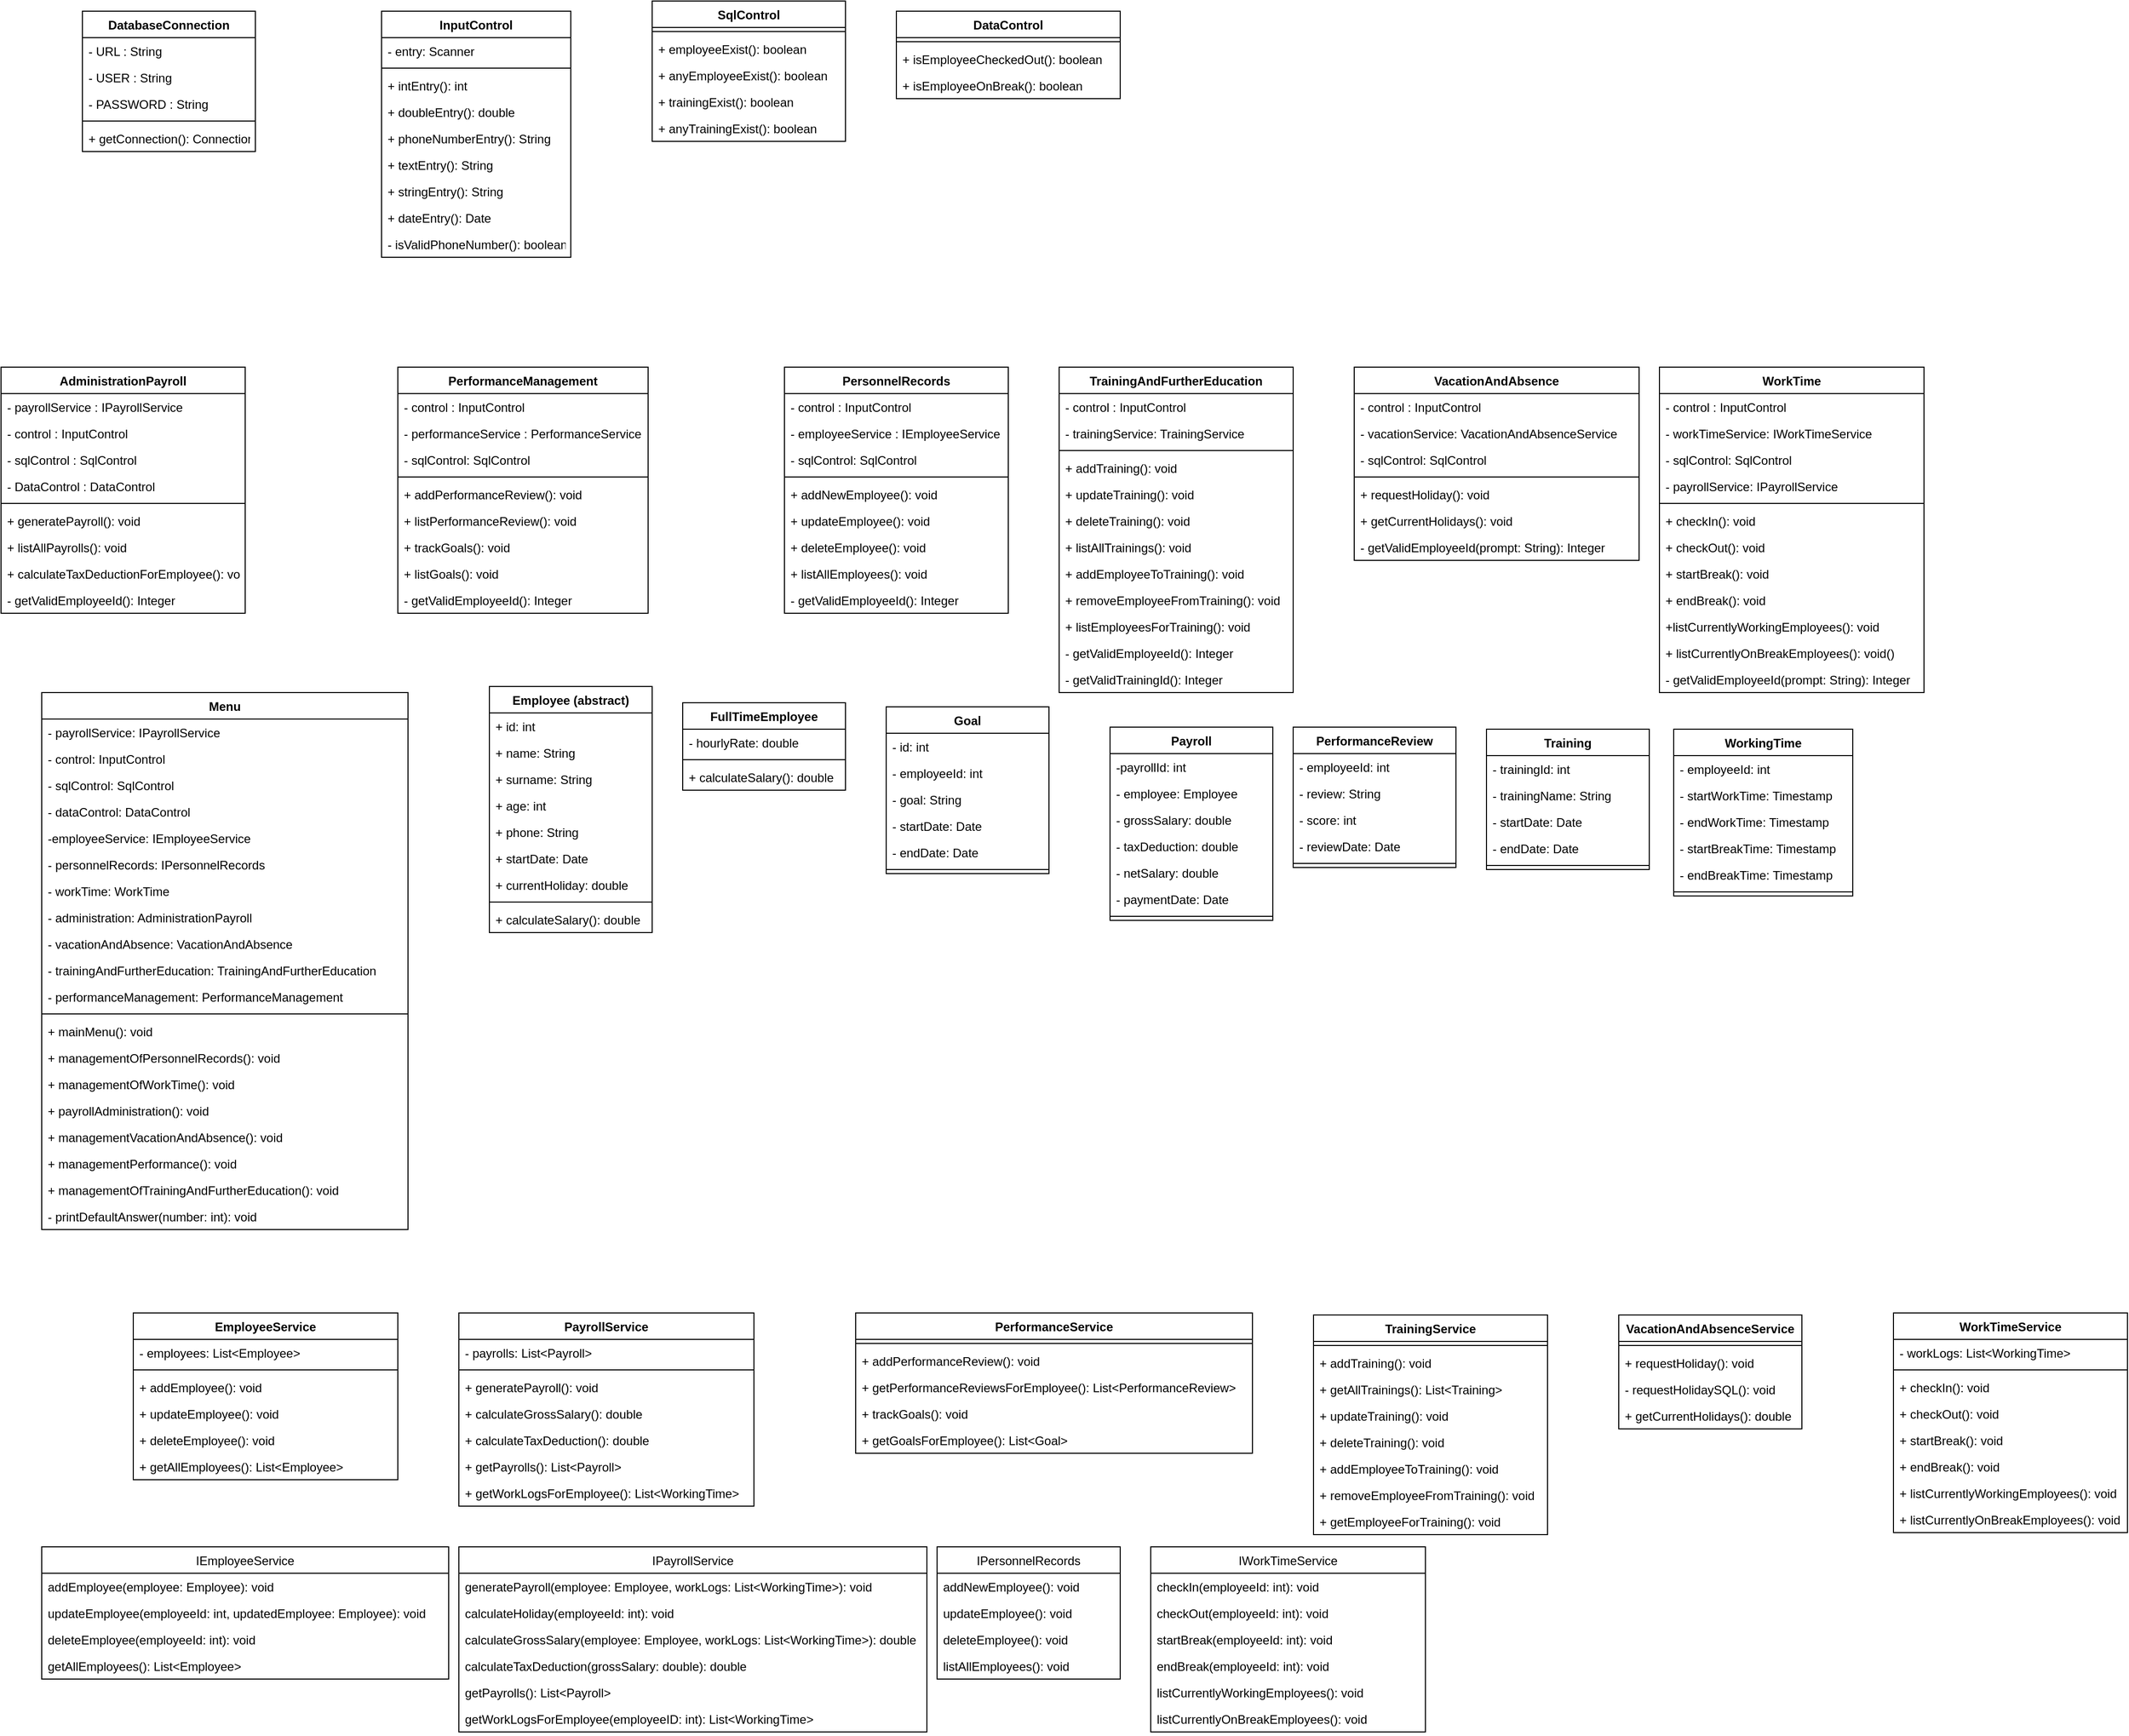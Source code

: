 <mxfile version="19.0.1" type="device"><diagram id="GCX4hskV1Np5osjhV59p" name="Seite-1"><mxGraphModel dx="2770" dy="1428" grid="1" gridSize="10" guides="1" tooltips="1" connect="1" arrows="1" fold="1" page="1" pageScale="1" pageWidth="827" pageHeight="1169" math="0" shadow="0"><root><mxCell id="0"/><mxCell id="1" parent="0"/><mxCell id="qoIWVgxlGNid-uzEgwMh-1" value="DatabaseConnection" style="swimlane;fontStyle=1;align=center;verticalAlign=top;childLayout=stackLayout;horizontal=1;startSize=26;horizontalStack=0;resizeParent=1;resizeParentMax=0;resizeLast=0;collapsible=1;marginBottom=0;" vertex="1" parent="1"><mxGeometry x="90" y="50" width="170" height="138" as="geometry"/></mxCell><mxCell id="qoIWVgxlGNid-uzEgwMh-2" value="- URL : String" style="text;strokeColor=none;fillColor=none;align=left;verticalAlign=top;spacingLeft=4;spacingRight=4;overflow=hidden;rotatable=0;points=[[0,0.5],[1,0.5]];portConstraint=eastwest;" vertex="1" parent="qoIWVgxlGNid-uzEgwMh-1"><mxGeometry y="26" width="170" height="26" as="geometry"/></mxCell><mxCell id="qoIWVgxlGNid-uzEgwMh-5" value="- USER : String" style="text;strokeColor=none;fillColor=none;align=left;verticalAlign=top;spacingLeft=4;spacingRight=4;overflow=hidden;rotatable=0;points=[[0,0.5],[1,0.5]];portConstraint=eastwest;" vertex="1" parent="qoIWVgxlGNid-uzEgwMh-1"><mxGeometry y="52" width="170" height="26" as="geometry"/></mxCell><mxCell id="qoIWVgxlGNid-uzEgwMh-6" value="- PASSWORD : String" style="text;strokeColor=none;fillColor=none;align=left;verticalAlign=top;spacingLeft=4;spacingRight=4;overflow=hidden;rotatable=0;points=[[0,0.5],[1,0.5]];portConstraint=eastwest;" vertex="1" parent="qoIWVgxlGNid-uzEgwMh-1"><mxGeometry y="78" width="170" height="26" as="geometry"/></mxCell><mxCell id="qoIWVgxlGNid-uzEgwMh-3" value="" style="line;strokeWidth=1;fillColor=none;align=left;verticalAlign=middle;spacingTop=-1;spacingLeft=3;spacingRight=3;rotatable=0;labelPosition=right;points=[];portConstraint=eastwest;" vertex="1" parent="qoIWVgxlGNid-uzEgwMh-1"><mxGeometry y="104" width="170" height="8" as="geometry"/></mxCell><mxCell id="qoIWVgxlGNid-uzEgwMh-4" value="+ getConnection(): Connection" style="text;strokeColor=none;fillColor=none;align=left;verticalAlign=top;spacingLeft=4;spacingRight=4;overflow=hidden;rotatable=0;points=[[0,0.5],[1,0.5]];portConstraint=eastwest;" vertex="1" parent="qoIWVgxlGNid-uzEgwMh-1"><mxGeometry y="112" width="170" height="26" as="geometry"/></mxCell><mxCell id="qoIWVgxlGNid-uzEgwMh-7" value="InputControl" style="swimlane;fontStyle=1;align=center;verticalAlign=top;childLayout=stackLayout;horizontal=1;startSize=26;horizontalStack=0;resizeParent=1;resizeParentMax=0;resizeLast=0;collapsible=1;marginBottom=0;" vertex="1" parent="1"><mxGeometry x="384" y="50" width="186" height="242" as="geometry"/></mxCell><mxCell id="qoIWVgxlGNid-uzEgwMh-8" value="- entry: Scanner" style="text;strokeColor=none;fillColor=none;align=left;verticalAlign=top;spacingLeft=4;spacingRight=4;overflow=hidden;rotatable=0;points=[[0,0.5],[1,0.5]];portConstraint=eastwest;" vertex="1" parent="qoIWVgxlGNid-uzEgwMh-7"><mxGeometry y="26" width="186" height="26" as="geometry"/></mxCell><mxCell id="qoIWVgxlGNid-uzEgwMh-9" value="" style="line;strokeWidth=1;fillColor=none;align=left;verticalAlign=middle;spacingTop=-1;spacingLeft=3;spacingRight=3;rotatable=0;labelPosition=right;points=[];portConstraint=eastwest;" vertex="1" parent="qoIWVgxlGNid-uzEgwMh-7"><mxGeometry y="52" width="186" height="8" as="geometry"/></mxCell><mxCell id="qoIWVgxlGNid-uzEgwMh-10" value="+ intEntry(): int" style="text;strokeColor=none;fillColor=none;align=left;verticalAlign=top;spacingLeft=4;spacingRight=4;overflow=hidden;rotatable=0;points=[[0,0.5],[1,0.5]];portConstraint=eastwest;" vertex="1" parent="qoIWVgxlGNid-uzEgwMh-7"><mxGeometry y="60" width="186" height="26" as="geometry"/></mxCell><mxCell id="qoIWVgxlGNid-uzEgwMh-12" value="+ doubleEntry(): double" style="text;strokeColor=none;fillColor=none;align=left;verticalAlign=top;spacingLeft=4;spacingRight=4;overflow=hidden;rotatable=0;points=[[0,0.5],[1,0.5]];portConstraint=eastwest;" vertex="1" parent="qoIWVgxlGNid-uzEgwMh-7"><mxGeometry y="86" width="186" height="26" as="geometry"/></mxCell><mxCell id="qoIWVgxlGNid-uzEgwMh-13" value="+ phoneNumberEntry(): String" style="text;strokeColor=none;fillColor=none;align=left;verticalAlign=top;spacingLeft=4;spacingRight=4;overflow=hidden;rotatable=0;points=[[0,0.5],[1,0.5]];portConstraint=eastwest;" vertex="1" parent="qoIWVgxlGNid-uzEgwMh-7"><mxGeometry y="112" width="186" height="26" as="geometry"/></mxCell><mxCell id="qoIWVgxlGNid-uzEgwMh-14" value="+ textEntry(): String" style="text;strokeColor=none;fillColor=none;align=left;verticalAlign=top;spacingLeft=4;spacingRight=4;overflow=hidden;rotatable=0;points=[[0,0.5],[1,0.5]];portConstraint=eastwest;" vertex="1" parent="qoIWVgxlGNid-uzEgwMh-7"><mxGeometry y="138" width="186" height="26" as="geometry"/></mxCell><mxCell id="qoIWVgxlGNid-uzEgwMh-15" value="+ stringEntry(): String" style="text;strokeColor=none;fillColor=none;align=left;verticalAlign=top;spacingLeft=4;spacingRight=4;overflow=hidden;rotatable=0;points=[[0,0.5],[1,0.5]];portConstraint=eastwest;" vertex="1" parent="qoIWVgxlGNid-uzEgwMh-7"><mxGeometry y="164" width="186" height="26" as="geometry"/></mxCell><mxCell id="qoIWVgxlGNid-uzEgwMh-16" value="+ dateEntry(): Date" style="text;strokeColor=none;fillColor=none;align=left;verticalAlign=top;spacingLeft=4;spacingRight=4;overflow=hidden;rotatable=0;points=[[0,0.5],[1,0.5]];portConstraint=eastwest;" vertex="1" parent="qoIWVgxlGNid-uzEgwMh-7"><mxGeometry y="190" width="186" height="26" as="geometry"/></mxCell><mxCell id="qoIWVgxlGNid-uzEgwMh-17" value="- isValidPhoneNumber(): boolean" style="text;strokeColor=none;fillColor=none;align=left;verticalAlign=top;spacingLeft=4;spacingRight=4;overflow=hidden;rotatable=0;points=[[0,0.5],[1,0.5]];portConstraint=eastwest;" vertex="1" parent="qoIWVgxlGNid-uzEgwMh-7"><mxGeometry y="216" width="186" height="26" as="geometry"/></mxCell><mxCell id="qoIWVgxlGNid-uzEgwMh-18" value="SqlControl" style="swimlane;fontStyle=1;align=center;verticalAlign=top;childLayout=stackLayout;horizontal=1;startSize=26;horizontalStack=0;resizeParent=1;resizeParentMax=0;resizeLast=0;collapsible=1;marginBottom=0;" vertex="1" parent="1"><mxGeometry x="650" y="40" width="190" height="138" as="geometry"/></mxCell><mxCell id="qoIWVgxlGNid-uzEgwMh-20" value="" style="line;strokeWidth=1;fillColor=none;align=left;verticalAlign=middle;spacingTop=-1;spacingLeft=3;spacingRight=3;rotatable=0;labelPosition=right;points=[];portConstraint=eastwest;" vertex="1" parent="qoIWVgxlGNid-uzEgwMh-18"><mxGeometry y="26" width="190" height="8" as="geometry"/></mxCell><mxCell id="qoIWVgxlGNid-uzEgwMh-21" value="+ employeeExist(): boolean" style="text;strokeColor=none;fillColor=none;align=left;verticalAlign=top;spacingLeft=4;spacingRight=4;overflow=hidden;rotatable=0;points=[[0,0.5],[1,0.5]];portConstraint=eastwest;" vertex="1" parent="qoIWVgxlGNid-uzEgwMh-18"><mxGeometry y="34" width="190" height="26" as="geometry"/></mxCell><mxCell id="qoIWVgxlGNid-uzEgwMh-22" value="+ anyEmployeeExist(): boolean" style="text;strokeColor=none;fillColor=none;align=left;verticalAlign=top;spacingLeft=4;spacingRight=4;overflow=hidden;rotatable=0;points=[[0,0.5],[1,0.5]];portConstraint=eastwest;" vertex="1" parent="qoIWVgxlGNid-uzEgwMh-18"><mxGeometry y="60" width="190" height="26" as="geometry"/></mxCell><mxCell id="qoIWVgxlGNid-uzEgwMh-23" value="+ trainingExist(): boolean" style="text;strokeColor=none;fillColor=none;align=left;verticalAlign=top;spacingLeft=4;spacingRight=4;overflow=hidden;rotatable=0;points=[[0,0.5],[1,0.5]];portConstraint=eastwest;" vertex="1" parent="qoIWVgxlGNid-uzEgwMh-18"><mxGeometry y="86" width="190" height="26" as="geometry"/></mxCell><mxCell id="qoIWVgxlGNid-uzEgwMh-24" value="+ anyTrainingExist(): boolean" style="text;strokeColor=none;fillColor=none;align=left;verticalAlign=top;spacingLeft=4;spacingRight=4;overflow=hidden;rotatable=0;points=[[0,0.5],[1,0.5]];portConstraint=eastwest;" vertex="1" parent="qoIWVgxlGNid-uzEgwMh-18"><mxGeometry y="112" width="190" height="26" as="geometry"/></mxCell><mxCell id="qoIWVgxlGNid-uzEgwMh-25" value="AdministrationPayroll" style="swimlane;fontStyle=1;align=center;verticalAlign=top;childLayout=stackLayout;horizontal=1;startSize=26;horizontalStack=0;resizeParent=1;resizeParentMax=0;resizeLast=0;collapsible=1;marginBottom=0;" vertex="1" parent="1"><mxGeometry x="10" y="400" width="240" height="242" as="geometry"/></mxCell><mxCell id="qoIWVgxlGNid-uzEgwMh-26" value="- payrollService : IPayrollService" style="text;strokeColor=none;fillColor=none;align=left;verticalAlign=top;spacingLeft=4;spacingRight=4;overflow=hidden;rotatable=0;points=[[0,0.5],[1,0.5]];portConstraint=eastwest;" vertex="1" parent="qoIWVgxlGNid-uzEgwMh-25"><mxGeometry y="26" width="240" height="26" as="geometry"/></mxCell><mxCell id="qoIWVgxlGNid-uzEgwMh-29" value="- control : InputControl" style="text;strokeColor=none;fillColor=none;align=left;verticalAlign=top;spacingLeft=4;spacingRight=4;overflow=hidden;rotatable=0;points=[[0,0.5],[1,0.5]];portConstraint=eastwest;" vertex="1" parent="qoIWVgxlGNid-uzEgwMh-25"><mxGeometry y="52" width="240" height="26" as="geometry"/></mxCell><mxCell id="qoIWVgxlGNid-uzEgwMh-30" value="- sqlControl : SqlControl" style="text;strokeColor=none;fillColor=none;align=left;verticalAlign=top;spacingLeft=4;spacingRight=4;overflow=hidden;rotatable=0;points=[[0,0.5],[1,0.5]];portConstraint=eastwest;" vertex="1" parent="qoIWVgxlGNid-uzEgwMh-25"><mxGeometry y="78" width="240" height="26" as="geometry"/></mxCell><mxCell id="qoIWVgxlGNid-uzEgwMh-31" value="- DataControl : DataControl" style="text;strokeColor=none;fillColor=none;align=left;verticalAlign=top;spacingLeft=4;spacingRight=4;overflow=hidden;rotatable=0;points=[[0,0.5],[1,0.5]];portConstraint=eastwest;" vertex="1" parent="qoIWVgxlGNid-uzEgwMh-25"><mxGeometry y="104" width="240" height="26" as="geometry"/></mxCell><mxCell id="qoIWVgxlGNid-uzEgwMh-27" value="" style="line;strokeWidth=1;fillColor=none;align=left;verticalAlign=middle;spacingTop=-1;spacingLeft=3;spacingRight=3;rotatable=0;labelPosition=right;points=[];portConstraint=eastwest;" vertex="1" parent="qoIWVgxlGNid-uzEgwMh-25"><mxGeometry y="130" width="240" height="8" as="geometry"/></mxCell><mxCell id="qoIWVgxlGNid-uzEgwMh-28" value="+ generatePayroll(): void" style="text;strokeColor=none;fillColor=none;align=left;verticalAlign=top;spacingLeft=4;spacingRight=4;overflow=hidden;rotatable=0;points=[[0,0.5],[1,0.5]];portConstraint=eastwest;" vertex="1" parent="qoIWVgxlGNid-uzEgwMh-25"><mxGeometry y="138" width="240" height="26" as="geometry"/></mxCell><mxCell id="qoIWVgxlGNid-uzEgwMh-37" value="+ listAllPayrolls(): void" style="text;strokeColor=none;fillColor=none;align=left;verticalAlign=top;spacingLeft=4;spacingRight=4;overflow=hidden;rotatable=0;points=[[0,0.5],[1,0.5]];portConstraint=eastwest;" vertex="1" parent="qoIWVgxlGNid-uzEgwMh-25"><mxGeometry y="164" width="240" height="26" as="geometry"/></mxCell><mxCell id="qoIWVgxlGNid-uzEgwMh-38" value="+ calculateTaxDeductionForEmployee(): void" style="text;strokeColor=none;fillColor=none;align=left;verticalAlign=top;spacingLeft=4;spacingRight=4;overflow=hidden;rotatable=0;points=[[0,0.5],[1,0.5]];portConstraint=eastwest;" vertex="1" parent="qoIWVgxlGNid-uzEgwMh-25"><mxGeometry y="190" width="240" height="26" as="geometry"/></mxCell><mxCell id="qoIWVgxlGNid-uzEgwMh-39" value="- getValidEmployeeId(): Integer" style="text;strokeColor=none;fillColor=none;align=left;verticalAlign=top;spacingLeft=4;spacingRight=4;overflow=hidden;rotatable=0;points=[[0,0.5],[1,0.5]];portConstraint=eastwest;" vertex="1" parent="qoIWVgxlGNid-uzEgwMh-25"><mxGeometry y="216" width="240" height="26" as="geometry"/></mxCell><mxCell id="qoIWVgxlGNid-uzEgwMh-32" value="DataControl" style="swimlane;fontStyle=1;align=center;verticalAlign=top;childLayout=stackLayout;horizontal=1;startSize=26;horizontalStack=0;resizeParent=1;resizeParentMax=0;resizeLast=0;collapsible=1;marginBottom=0;" vertex="1" parent="1"><mxGeometry x="890" y="50" width="220" height="86" as="geometry"/></mxCell><mxCell id="qoIWVgxlGNid-uzEgwMh-34" value="" style="line;strokeWidth=1;fillColor=none;align=left;verticalAlign=middle;spacingTop=-1;spacingLeft=3;spacingRight=3;rotatable=0;labelPosition=right;points=[];portConstraint=eastwest;" vertex="1" parent="qoIWVgxlGNid-uzEgwMh-32"><mxGeometry y="26" width="220" height="8" as="geometry"/></mxCell><mxCell id="qoIWVgxlGNid-uzEgwMh-35" value="+ isEmployeeCheckedOut(): boolean" style="text;strokeColor=none;fillColor=none;align=left;verticalAlign=top;spacingLeft=4;spacingRight=4;overflow=hidden;rotatable=0;points=[[0,0.5],[1,0.5]];portConstraint=eastwest;" vertex="1" parent="qoIWVgxlGNid-uzEgwMh-32"><mxGeometry y="34" width="220" height="26" as="geometry"/></mxCell><mxCell id="qoIWVgxlGNid-uzEgwMh-36" value="+ isEmployeeOnBreak(): boolean" style="text;strokeColor=none;fillColor=none;align=left;verticalAlign=top;spacingLeft=4;spacingRight=4;overflow=hidden;rotatable=0;points=[[0,0.5],[1,0.5]];portConstraint=eastwest;" vertex="1" parent="qoIWVgxlGNid-uzEgwMh-32"><mxGeometry y="60" width="220" height="26" as="geometry"/></mxCell><mxCell id="qoIWVgxlGNid-uzEgwMh-40" value="PerformanceManagement" style="swimlane;fontStyle=1;align=center;verticalAlign=top;childLayout=stackLayout;horizontal=1;startSize=26;horizontalStack=0;resizeParent=1;resizeParentMax=0;resizeLast=0;collapsible=1;marginBottom=0;" vertex="1" parent="1"><mxGeometry x="400" y="400" width="246" height="242" as="geometry"/></mxCell><mxCell id="qoIWVgxlGNid-uzEgwMh-41" value="- control : InputControl" style="text;strokeColor=none;fillColor=none;align=left;verticalAlign=top;spacingLeft=4;spacingRight=4;overflow=hidden;rotatable=0;points=[[0,0.5],[1,0.5]];portConstraint=eastwest;" vertex="1" parent="qoIWVgxlGNid-uzEgwMh-40"><mxGeometry y="26" width="246" height="26" as="geometry"/></mxCell><mxCell id="qoIWVgxlGNid-uzEgwMh-44" value="- performanceService : PerformanceService" style="text;strokeColor=none;fillColor=none;align=left;verticalAlign=top;spacingLeft=4;spacingRight=4;overflow=hidden;rotatable=0;points=[[0,0.5],[1,0.5]];portConstraint=eastwest;" vertex="1" parent="qoIWVgxlGNid-uzEgwMh-40"><mxGeometry y="52" width="246" height="26" as="geometry"/></mxCell><mxCell id="qoIWVgxlGNid-uzEgwMh-45" value="- sqlControl: SqlControl" style="text;strokeColor=none;fillColor=none;align=left;verticalAlign=top;spacingLeft=4;spacingRight=4;overflow=hidden;rotatable=0;points=[[0,0.5],[1,0.5]];portConstraint=eastwest;" vertex="1" parent="qoIWVgxlGNid-uzEgwMh-40"><mxGeometry y="78" width="246" height="26" as="geometry"/></mxCell><mxCell id="qoIWVgxlGNid-uzEgwMh-42" value="" style="line;strokeWidth=1;fillColor=none;align=left;verticalAlign=middle;spacingTop=-1;spacingLeft=3;spacingRight=3;rotatable=0;labelPosition=right;points=[];portConstraint=eastwest;" vertex="1" parent="qoIWVgxlGNid-uzEgwMh-40"><mxGeometry y="104" width="246" height="8" as="geometry"/></mxCell><mxCell id="qoIWVgxlGNid-uzEgwMh-43" value="+ addPerformanceReview(): void" style="text;strokeColor=none;fillColor=none;align=left;verticalAlign=top;spacingLeft=4;spacingRight=4;overflow=hidden;rotatable=0;points=[[0,0.5],[1,0.5]];portConstraint=eastwest;" vertex="1" parent="qoIWVgxlGNid-uzEgwMh-40"><mxGeometry y="112" width="246" height="26" as="geometry"/></mxCell><mxCell id="qoIWVgxlGNid-uzEgwMh-46" value="+ listPerformanceReview(): void" style="text;strokeColor=none;fillColor=none;align=left;verticalAlign=top;spacingLeft=4;spacingRight=4;overflow=hidden;rotatable=0;points=[[0,0.5],[1,0.5]];portConstraint=eastwest;" vertex="1" parent="qoIWVgxlGNid-uzEgwMh-40"><mxGeometry y="138" width="246" height="26" as="geometry"/></mxCell><mxCell id="qoIWVgxlGNid-uzEgwMh-47" value="+ trackGoals(): void" style="text;strokeColor=none;fillColor=none;align=left;verticalAlign=top;spacingLeft=4;spacingRight=4;overflow=hidden;rotatable=0;points=[[0,0.5],[1,0.5]];portConstraint=eastwest;" vertex="1" parent="qoIWVgxlGNid-uzEgwMh-40"><mxGeometry y="164" width="246" height="26" as="geometry"/></mxCell><mxCell id="qoIWVgxlGNid-uzEgwMh-48" value="+ listGoals(): void" style="text;strokeColor=none;fillColor=none;align=left;verticalAlign=top;spacingLeft=4;spacingRight=4;overflow=hidden;rotatable=0;points=[[0,0.5],[1,0.5]];portConstraint=eastwest;" vertex="1" parent="qoIWVgxlGNid-uzEgwMh-40"><mxGeometry y="190" width="246" height="26" as="geometry"/></mxCell><mxCell id="qoIWVgxlGNid-uzEgwMh-49" value="- getValidEmployeeId(): Integer" style="text;strokeColor=none;fillColor=none;align=left;verticalAlign=top;spacingLeft=4;spacingRight=4;overflow=hidden;rotatable=0;points=[[0,0.5],[1,0.5]];portConstraint=eastwest;" vertex="1" parent="qoIWVgxlGNid-uzEgwMh-40"><mxGeometry y="216" width="246" height="26" as="geometry"/></mxCell><mxCell id="qoIWVgxlGNid-uzEgwMh-50" value="PersonnelRecords" style="swimlane;fontStyle=1;align=center;verticalAlign=top;childLayout=stackLayout;horizontal=1;startSize=26;horizontalStack=0;resizeParent=1;resizeParentMax=0;resizeLast=0;collapsible=1;marginBottom=0;" vertex="1" parent="1"><mxGeometry x="780" y="400" width="220" height="242" as="geometry"/></mxCell><mxCell id="qoIWVgxlGNid-uzEgwMh-51" value="- control : InputControl" style="text;strokeColor=none;fillColor=none;align=left;verticalAlign=top;spacingLeft=4;spacingRight=4;overflow=hidden;rotatable=0;points=[[0,0.5],[1,0.5]];portConstraint=eastwest;" vertex="1" parent="qoIWVgxlGNid-uzEgwMh-50"><mxGeometry y="26" width="220" height="26" as="geometry"/></mxCell><mxCell id="qoIWVgxlGNid-uzEgwMh-54" value="- employeeService : IEmployeeService" style="text;strokeColor=none;fillColor=none;align=left;verticalAlign=top;spacingLeft=4;spacingRight=4;overflow=hidden;rotatable=0;points=[[0,0.5],[1,0.5]];portConstraint=eastwest;" vertex="1" parent="qoIWVgxlGNid-uzEgwMh-50"><mxGeometry y="52" width="220" height="26" as="geometry"/></mxCell><mxCell id="qoIWVgxlGNid-uzEgwMh-55" value="- sqlControl: SqlControl" style="text;strokeColor=none;fillColor=none;align=left;verticalAlign=top;spacingLeft=4;spacingRight=4;overflow=hidden;rotatable=0;points=[[0,0.5],[1,0.5]];portConstraint=eastwest;" vertex="1" parent="qoIWVgxlGNid-uzEgwMh-50"><mxGeometry y="78" width="220" height="26" as="geometry"/></mxCell><mxCell id="qoIWVgxlGNid-uzEgwMh-52" value="" style="line;strokeWidth=1;fillColor=none;align=left;verticalAlign=middle;spacingTop=-1;spacingLeft=3;spacingRight=3;rotatable=0;labelPosition=right;points=[];portConstraint=eastwest;" vertex="1" parent="qoIWVgxlGNid-uzEgwMh-50"><mxGeometry y="104" width="220" height="8" as="geometry"/></mxCell><mxCell id="qoIWVgxlGNid-uzEgwMh-53" value="+ addNewEmployee(): void" style="text;strokeColor=none;fillColor=none;align=left;verticalAlign=top;spacingLeft=4;spacingRight=4;overflow=hidden;rotatable=0;points=[[0,0.5],[1,0.5]];portConstraint=eastwest;" vertex="1" parent="qoIWVgxlGNid-uzEgwMh-50"><mxGeometry y="112" width="220" height="26" as="geometry"/></mxCell><mxCell id="qoIWVgxlGNid-uzEgwMh-56" value="+ updateEmployee(): void" style="text;strokeColor=none;fillColor=none;align=left;verticalAlign=top;spacingLeft=4;spacingRight=4;overflow=hidden;rotatable=0;points=[[0,0.5],[1,0.5]];portConstraint=eastwest;" vertex="1" parent="qoIWVgxlGNid-uzEgwMh-50"><mxGeometry y="138" width="220" height="26" as="geometry"/></mxCell><mxCell id="qoIWVgxlGNid-uzEgwMh-57" value="+ deleteEmployee(): void" style="text;strokeColor=none;fillColor=none;align=left;verticalAlign=top;spacingLeft=4;spacingRight=4;overflow=hidden;rotatable=0;points=[[0,0.5],[1,0.5]];portConstraint=eastwest;" vertex="1" parent="qoIWVgxlGNid-uzEgwMh-50"><mxGeometry y="164" width="220" height="26" as="geometry"/></mxCell><mxCell id="qoIWVgxlGNid-uzEgwMh-58" value="+ listAllEmployees(): void" style="text;strokeColor=none;fillColor=none;align=left;verticalAlign=top;spacingLeft=4;spacingRight=4;overflow=hidden;rotatable=0;points=[[0,0.5],[1,0.5]];portConstraint=eastwest;" vertex="1" parent="qoIWVgxlGNid-uzEgwMh-50"><mxGeometry y="190" width="220" height="26" as="geometry"/></mxCell><mxCell id="qoIWVgxlGNid-uzEgwMh-59" value="- getValidEmployeeId(): Integer" style="text;strokeColor=none;fillColor=none;align=left;verticalAlign=top;spacingLeft=4;spacingRight=4;overflow=hidden;rotatable=0;points=[[0,0.5],[1,0.5]];portConstraint=eastwest;" vertex="1" parent="qoIWVgxlGNid-uzEgwMh-50"><mxGeometry y="216" width="220" height="26" as="geometry"/></mxCell><mxCell id="qoIWVgxlGNid-uzEgwMh-60" value="TrainingAndFurtherEducation" style="swimlane;fontStyle=1;align=center;verticalAlign=top;childLayout=stackLayout;horizontal=1;startSize=26;horizontalStack=0;resizeParent=1;resizeParentMax=0;resizeLast=0;collapsible=1;marginBottom=0;" vertex="1" parent="1"><mxGeometry x="1050" y="400" width="230" height="320" as="geometry"/></mxCell><mxCell id="qoIWVgxlGNid-uzEgwMh-61" value="- control : InputControl" style="text;strokeColor=none;fillColor=none;align=left;verticalAlign=top;spacingLeft=4;spacingRight=4;overflow=hidden;rotatable=0;points=[[0,0.5],[1,0.5]];portConstraint=eastwest;" vertex="1" parent="qoIWVgxlGNid-uzEgwMh-60"><mxGeometry y="26" width="230" height="26" as="geometry"/></mxCell><mxCell id="qoIWVgxlGNid-uzEgwMh-64" value="- trainingService: TrainingService" style="text;strokeColor=none;fillColor=none;align=left;verticalAlign=top;spacingLeft=4;spacingRight=4;overflow=hidden;rotatable=0;points=[[0,0.5],[1,0.5]];portConstraint=eastwest;" vertex="1" parent="qoIWVgxlGNid-uzEgwMh-60"><mxGeometry y="52" width="230" height="26" as="geometry"/></mxCell><mxCell id="qoIWVgxlGNid-uzEgwMh-62" value="" style="line;strokeWidth=1;fillColor=none;align=left;verticalAlign=middle;spacingTop=-1;spacingLeft=3;spacingRight=3;rotatable=0;labelPosition=right;points=[];portConstraint=eastwest;" vertex="1" parent="qoIWVgxlGNid-uzEgwMh-60"><mxGeometry y="78" width="230" height="8" as="geometry"/></mxCell><mxCell id="qoIWVgxlGNid-uzEgwMh-63" value="+ addTraining(): void" style="text;strokeColor=none;fillColor=none;align=left;verticalAlign=top;spacingLeft=4;spacingRight=4;overflow=hidden;rotatable=0;points=[[0,0.5],[1,0.5]];portConstraint=eastwest;" vertex="1" parent="qoIWVgxlGNid-uzEgwMh-60"><mxGeometry y="86" width="230" height="26" as="geometry"/></mxCell><mxCell id="qoIWVgxlGNid-uzEgwMh-65" value="+ updateTraining(): void" style="text;strokeColor=none;fillColor=none;align=left;verticalAlign=top;spacingLeft=4;spacingRight=4;overflow=hidden;rotatable=0;points=[[0,0.5],[1,0.5]];portConstraint=eastwest;" vertex="1" parent="qoIWVgxlGNid-uzEgwMh-60"><mxGeometry y="112" width="230" height="26" as="geometry"/></mxCell><mxCell id="qoIWVgxlGNid-uzEgwMh-66" value="+ deleteTraining(): void" style="text;strokeColor=none;fillColor=none;align=left;verticalAlign=top;spacingLeft=4;spacingRight=4;overflow=hidden;rotatable=0;points=[[0,0.5],[1,0.5]];portConstraint=eastwest;" vertex="1" parent="qoIWVgxlGNid-uzEgwMh-60"><mxGeometry y="138" width="230" height="26" as="geometry"/></mxCell><mxCell id="qoIWVgxlGNid-uzEgwMh-67" value="+ listAllTrainings(): void" style="text;strokeColor=none;fillColor=none;align=left;verticalAlign=top;spacingLeft=4;spacingRight=4;overflow=hidden;rotatable=0;points=[[0,0.5],[1,0.5]];portConstraint=eastwest;" vertex="1" parent="qoIWVgxlGNid-uzEgwMh-60"><mxGeometry y="164" width="230" height="26" as="geometry"/></mxCell><mxCell id="qoIWVgxlGNid-uzEgwMh-68" value="+ addEmployeeToTraining(): void" style="text;strokeColor=none;fillColor=none;align=left;verticalAlign=top;spacingLeft=4;spacingRight=4;overflow=hidden;rotatable=0;points=[[0,0.5],[1,0.5]];portConstraint=eastwest;" vertex="1" parent="qoIWVgxlGNid-uzEgwMh-60"><mxGeometry y="190" width="230" height="26" as="geometry"/></mxCell><mxCell id="qoIWVgxlGNid-uzEgwMh-69" value="+ removeEmployeeFromTraining(): void" style="text;strokeColor=none;fillColor=none;align=left;verticalAlign=top;spacingLeft=4;spacingRight=4;overflow=hidden;rotatable=0;points=[[0,0.5],[1,0.5]];portConstraint=eastwest;" vertex="1" parent="qoIWVgxlGNid-uzEgwMh-60"><mxGeometry y="216" width="230" height="26" as="geometry"/></mxCell><mxCell id="qoIWVgxlGNid-uzEgwMh-70" value="+ listEmployeesForTraining(): void" style="text;strokeColor=none;fillColor=none;align=left;verticalAlign=top;spacingLeft=4;spacingRight=4;overflow=hidden;rotatable=0;points=[[0,0.5],[1,0.5]];portConstraint=eastwest;" vertex="1" parent="qoIWVgxlGNid-uzEgwMh-60"><mxGeometry y="242" width="230" height="26" as="geometry"/></mxCell><mxCell id="qoIWVgxlGNid-uzEgwMh-71" value="- getValidEmployeeId(): Integer" style="text;strokeColor=none;fillColor=none;align=left;verticalAlign=top;spacingLeft=4;spacingRight=4;overflow=hidden;rotatable=0;points=[[0,0.5],[1,0.5]];portConstraint=eastwest;" vertex="1" parent="qoIWVgxlGNid-uzEgwMh-60"><mxGeometry y="268" width="230" height="26" as="geometry"/></mxCell><mxCell id="qoIWVgxlGNid-uzEgwMh-72" value="- getValidTrainingId(): Integer" style="text;strokeColor=none;fillColor=none;align=left;verticalAlign=top;spacingLeft=4;spacingRight=4;overflow=hidden;rotatable=0;points=[[0,0.5],[1,0.5]];portConstraint=eastwest;" vertex="1" parent="qoIWVgxlGNid-uzEgwMh-60"><mxGeometry y="294" width="230" height="26" as="geometry"/></mxCell><mxCell id="qoIWVgxlGNid-uzEgwMh-73" value="VacationAndAbsence" style="swimlane;fontStyle=1;align=center;verticalAlign=top;childLayout=stackLayout;horizontal=1;startSize=26;horizontalStack=0;resizeParent=1;resizeParentMax=0;resizeLast=0;collapsible=1;marginBottom=0;" vertex="1" parent="1"><mxGeometry x="1340" y="400" width="280" height="190" as="geometry"/></mxCell><mxCell id="qoIWVgxlGNid-uzEgwMh-74" value="- control : InputControl" style="text;strokeColor=none;fillColor=none;align=left;verticalAlign=top;spacingLeft=4;spacingRight=4;overflow=hidden;rotatable=0;points=[[0,0.5],[1,0.5]];portConstraint=eastwest;" vertex="1" parent="qoIWVgxlGNid-uzEgwMh-73"><mxGeometry y="26" width="280" height="26" as="geometry"/></mxCell><mxCell id="qoIWVgxlGNid-uzEgwMh-77" value="- vacationService: VacationAndAbsenceService" style="text;strokeColor=none;fillColor=none;align=left;verticalAlign=top;spacingLeft=4;spacingRight=4;overflow=hidden;rotatable=0;points=[[0,0.5],[1,0.5]];portConstraint=eastwest;" vertex="1" parent="qoIWVgxlGNid-uzEgwMh-73"><mxGeometry y="52" width="280" height="26" as="geometry"/></mxCell><mxCell id="qoIWVgxlGNid-uzEgwMh-78" value="- sqlControl: SqlControl" style="text;strokeColor=none;fillColor=none;align=left;verticalAlign=top;spacingLeft=4;spacingRight=4;overflow=hidden;rotatable=0;points=[[0,0.5],[1,0.5]];portConstraint=eastwest;" vertex="1" parent="qoIWVgxlGNid-uzEgwMh-73"><mxGeometry y="78" width="280" height="26" as="geometry"/></mxCell><mxCell id="qoIWVgxlGNid-uzEgwMh-75" value="" style="line;strokeWidth=1;fillColor=none;align=left;verticalAlign=middle;spacingTop=-1;spacingLeft=3;spacingRight=3;rotatable=0;labelPosition=right;points=[];portConstraint=eastwest;" vertex="1" parent="qoIWVgxlGNid-uzEgwMh-73"><mxGeometry y="104" width="280" height="8" as="geometry"/></mxCell><mxCell id="qoIWVgxlGNid-uzEgwMh-76" value="+ requestHoliday(): void" style="text;strokeColor=none;fillColor=none;align=left;verticalAlign=top;spacingLeft=4;spacingRight=4;overflow=hidden;rotatable=0;points=[[0,0.5],[1,0.5]];portConstraint=eastwest;" vertex="1" parent="qoIWVgxlGNid-uzEgwMh-73"><mxGeometry y="112" width="280" height="26" as="geometry"/></mxCell><mxCell id="qoIWVgxlGNid-uzEgwMh-79" value="+ getCurrentHolidays(): void" style="text;strokeColor=none;fillColor=none;align=left;verticalAlign=top;spacingLeft=4;spacingRight=4;overflow=hidden;rotatable=0;points=[[0,0.5],[1,0.5]];portConstraint=eastwest;" vertex="1" parent="qoIWVgxlGNid-uzEgwMh-73"><mxGeometry y="138" width="280" height="26" as="geometry"/></mxCell><mxCell id="qoIWVgxlGNid-uzEgwMh-80" value="- getValidEmployeeId(prompt: String): Integer" style="text;strokeColor=none;fillColor=none;align=left;verticalAlign=top;spacingLeft=4;spacingRight=4;overflow=hidden;rotatable=0;points=[[0,0.5],[1,0.5]];portConstraint=eastwest;" vertex="1" parent="qoIWVgxlGNid-uzEgwMh-73"><mxGeometry y="164" width="280" height="26" as="geometry"/></mxCell><mxCell id="qoIWVgxlGNid-uzEgwMh-81" value="WorkTime" style="swimlane;fontStyle=1;align=center;verticalAlign=top;childLayout=stackLayout;horizontal=1;startSize=26;horizontalStack=0;resizeParent=1;resizeParentMax=0;resizeLast=0;collapsible=1;marginBottom=0;" vertex="1" parent="1"><mxGeometry x="1640" y="400" width="260" height="320" as="geometry"/></mxCell><mxCell id="qoIWVgxlGNid-uzEgwMh-82" value="- control : InputControl" style="text;strokeColor=none;fillColor=none;align=left;verticalAlign=top;spacingLeft=4;spacingRight=4;overflow=hidden;rotatable=0;points=[[0,0.5],[1,0.5]];portConstraint=eastwest;" vertex="1" parent="qoIWVgxlGNid-uzEgwMh-81"><mxGeometry y="26" width="260" height="26" as="geometry"/></mxCell><mxCell id="qoIWVgxlGNid-uzEgwMh-85" value="- workTimeService: IWorkTimeService" style="text;strokeColor=none;fillColor=none;align=left;verticalAlign=top;spacingLeft=4;spacingRight=4;overflow=hidden;rotatable=0;points=[[0,0.5],[1,0.5]];portConstraint=eastwest;" vertex="1" parent="qoIWVgxlGNid-uzEgwMh-81"><mxGeometry y="52" width="260" height="26" as="geometry"/></mxCell><mxCell id="qoIWVgxlGNid-uzEgwMh-86" value="- sqlControl: SqlControl" style="text;strokeColor=none;fillColor=none;align=left;verticalAlign=top;spacingLeft=4;spacingRight=4;overflow=hidden;rotatable=0;points=[[0,0.5],[1,0.5]];portConstraint=eastwest;" vertex="1" parent="qoIWVgxlGNid-uzEgwMh-81"><mxGeometry y="78" width="260" height="26" as="geometry"/></mxCell><mxCell id="qoIWVgxlGNid-uzEgwMh-87" value="- payrollService: IPayrollService" style="text;strokeColor=none;fillColor=none;align=left;verticalAlign=top;spacingLeft=4;spacingRight=4;overflow=hidden;rotatable=0;points=[[0,0.5],[1,0.5]];portConstraint=eastwest;" vertex="1" parent="qoIWVgxlGNid-uzEgwMh-81"><mxGeometry y="104" width="260" height="26" as="geometry"/></mxCell><mxCell id="qoIWVgxlGNid-uzEgwMh-83" value="" style="line;strokeWidth=1;fillColor=none;align=left;verticalAlign=middle;spacingTop=-1;spacingLeft=3;spacingRight=3;rotatable=0;labelPosition=right;points=[];portConstraint=eastwest;" vertex="1" parent="qoIWVgxlGNid-uzEgwMh-81"><mxGeometry y="130" width="260" height="8" as="geometry"/></mxCell><mxCell id="qoIWVgxlGNid-uzEgwMh-84" value="+ checkIn(): void" style="text;strokeColor=none;fillColor=none;align=left;verticalAlign=top;spacingLeft=4;spacingRight=4;overflow=hidden;rotatable=0;points=[[0,0.5],[1,0.5]];portConstraint=eastwest;" vertex="1" parent="qoIWVgxlGNid-uzEgwMh-81"><mxGeometry y="138" width="260" height="26" as="geometry"/></mxCell><mxCell id="qoIWVgxlGNid-uzEgwMh-88" value="+ checkOut(): void" style="text;strokeColor=none;fillColor=none;align=left;verticalAlign=top;spacingLeft=4;spacingRight=4;overflow=hidden;rotatable=0;points=[[0,0.5],[1,0.5]];portConstraint=eastwest;" vertex="1" parent="qoIWVgxlGNid-uzEgwMh-81"><mxGeometry y="164" width="260" height="26" as="geometry"/></mxCell><mxCell id="qoIWVgxlGNid-uzEgwMh-89" value="+ startBreak(): void" style="text;strokeColor=none;fillColor=none;align=left;verticalAlign=top;spacingLeft=4;spacingRight=4;overflow=hidden;rotatable=0;points=[[0,0.5],[1,0.5]];portConstraint=eastwest;" vertex="1" parent="qoIWVgxlGNid-uzEgwMh-81"><mxGeometry y="190" width="260" height="26" as="geometry"/></mxCell><mxCell id="qoIWVgxlGNid-uzEgwMh-90" value="+ endBreak(): void" style="text;strokeColor=none;fillColor=none;align=left;verticalAlign=top;spacingLeft=4;spacingRight=4;overflow=hidden;rotatable=0;points=[[0,0.5],[1,0.5]];portConstraint=eastwest;" vertex="1" parent="qoIWVgxlGNid-uzEgwMh-81"><mxGeometry y="216" width="260" height="26" as="geometry"/></mxCell><mxCell id="qoIWVgxlGNid-uzEgwMh-91" value="+listCurrentlyWorkingEmployees(): void" style="text;strokeColor=none;fillColor=none;align=left;verticalAlign=top;spacingLeft=4;spacingRight=4;overflow=hidden;rotatable=0;points=[[0,0.5],[1,0.5]];portConstraint=eastwest;" vertex="1" parent="qoIWVgxlGNid-uzEgwMh-81"><mxGeometry y="242" width="260" height="26" as="geometry"/></mxCell><mxCell id="qoIWVgxlGNid-uzEgwMh-92" value="+ listCurrentlyOnBreakEmployees(): void()" style="text;strokeColor=none;fillColor=none;align=left;verticalAlign=top;spacingLeft=4;spacingRight=4;overflow=hidden;rotatable=0;points=[[0,0.5],[1,0.5]];portConstraint=eastwest;" vertex="1" parent="qoIWVgxlGNid-uzEgwMh-81"><mxGeometry y="268" width="260" height="26" as="geometry"/></mxCell><mxCell id="qoIWVgxlGNid-uzEgwMh-93" value="- getValidEmployeeId(prompt: String): Integer" style="text;strokeColor=none;fillColor=none;align=left;verticalAlign=top;spacingLeft=4;spacingRight=4;overflow=hidden;rotatable=0;points=[[0,0.5],[1,0.5]];portConstraint=eastwest;" vertex="1" parent="qoIWVgxlGNid-uzEgwMh-81"><mxGeometry y="294" width="260" height="26" as="geometry"/></mxCell><mxCell id="qoIWVgxlGNid-uzEgwMh-94" value="Menu" style="swimlane;fontStyle=1;align=center;verticalAlign=top;childLayout=stackLayout;horizontal=1;startSize=26;horizontalStack=0;resizeParent=1;resizeParentMax=0;resizeLast=0;collapsible=1;marginBottom=0;" vertex="1" parent="1"><mxGeometry x="50" y="720" width="360" height="528" as="geometry"/></mxCell><mxCell id="qoIWVgxlGNid-uzEgwMh-95" value="- payrollService: IPayrollService" style="text;strokeColor=none;fillColor=none;align=left;verticalAlign=top;spacingLeft=4;spacingRight=4;overflow=hidden;rotatable=0;points=[[0,0.5],[1,0.5]];portConstraint=eastwest;" vertex="1" parent="qoIWVgxlGNid-uzEgwMh-94"><mxGeometry y="26" width="360" height="26" as="geometry"/></mxCell><mxCell id="qoIWVgxlGNid-uzEgwMh-98" value="- control: InputControl" style="text;strokeColor=none;fillColor=none;align=left;verticalAlign=top;spacingLeft=4;spacingRight=4;overflow=hidden;rotatable=0;points=[[0,0.5],[1,0.5]];portConstraint=eastwest;" vertex="1" parent="qoIWVgxlGNid-uzEgwMh-94"><mxGeometry y="52" width="360" height="26" as="geometry"/></mxCell><mxCell id="qoIWVgxlGNid-uzEgwMh-99" value="- sqlControl: SqlControl" style="text;strokeColor=none;fillColor=none;align=left;verticalAlign=top;spacingLeft=4;spacingRight=4;overflow=hidden;rotatable=0;points=[[0,0.5],[1,0.5]];portConstraint=eastwest;" vertex="1" parent="qoIWVgxlGNid-uzEgwMh-94"><mxGeometry y="78" width="360" height="26" as="geometry"/></mxCell><mxCell id="qoIWVgxlGNid-uzEgwMh-100" value="- dataControl: DataControl" style="text;strokeColor=none;fillColor=none;align=left;verticalAlign=top;spacingLeft=4;spacingRight=4;overflow=hidden;rotatable=0;points=[[0,0.5],[1,0.5]];portConstraint=eastwest;" vertex="1" parent="qoIWVgxlGNid-uzEgwMh-94"><mxGeometry y="104" width="360" height="26" as="geometry"/></mxCell><mxCell id="qoIWVgxlGNid-uzEgwMh-101" value="-employeeService: IEmployeeService" style="text;strokeColor=none;fillColor=none;align=left;verticalAlign=top;spacingLeft=4;spacingRight=4;overflow=hidden;rotatable=0;points=[[0,0.5],[1,0.5]];portConstraint=eastwest;" vertex="1" parent="qoIWVgxlGNid-uzEgwMh-94"><mxGeometry y="130" width="360" height="26" as="geometry"/></mxCell><mxCell id="qoIWVgxlGNid-uzEgwMh-102" value="- personnelRecords: IPersonnelRecords" style="text;strokeColor=none;fillColor=none;align=left;verticalAlign=top;spacingLeft=4;spacingRight=4;overflow=hidden;rotatable=0;points=[[0,0.5],[1,0.5]];portConstraint=eastwest;" vertex="1" parent="qoIWVgxlGNid-uzEgwMh-94"><mxGeometry y="156" width="360" height="26" as="geometry"/></mxCell><mxCell id="qoIWVgxlGNid-uzEgwMh-103" value="- workTime: WorkTime" style="text;strokeColor=none;fillColor=none;align=left;verticalAlign=top;spacingLeft=4;spacingRight=4;overflow=hidden;rotatable=0;points=[[0,0.5],[1,0.5]];portConstraint=eastwest;" vertex="1" parent="qoIWVgxlGNid-uzEgwMh-94"><mxGeometry y="182" width="360" height="26" as="geometry"/></mxCell><mxCell id="qoIWVgxlGNid-uzEgwMh-104" value="- administration: AdministrationPayroll" style="text;strokeColor=none;fillColor=none;align=left;verticalAlign=top;spacingLeft=4;spacingRight=4;overflow=hidden;rotatable=0;points=[[0,0.5],[1,0.5]];portConstraint=eastwest;" vertex="1" parent="qoIWVgxlGNid-uzEgwMh-94"><mxGeometry y="208" width="360" height="26" as="geometry"/></mxCell><mxCell id="qoIWVgxlGNid-uzEgwMh-105" value="- vacationAndAbsence: VacationAndAbsence" style="text;strokeColor=none;fillColor=none;align=left;verticalAlign=top;spacingLeft=4;spacingRight=4;overflow=hidden;rotatable=0;points=[[0,0.5],[1,0.5]];portConstraint=eastwest;" vertex="1" parent="qoIWVgxlGNid-uzEgwMh-94"><mxGeometry y="234" width="360" height="26" as="geometry"/></mxCell><mxCell id="qoIWVgxlGNid-uzEgwMh-106" value="- trainingAndFurtherEducation: TrainingAndFurtherEducation" style="text;strokeColor=none;fillColor=none;align=left;verticalAlign=top;spacingLeft=4;spacingRight=4;overflow=hidden;rotatable=0;points=[[0,0.5],[1,0.5]];portConstraint=eastwest;" vertex="1" parent="qoIWVgxlGNid-uzEgwMh-94"><mxGeometry y="260" width="360" height="26" as="geometry"/></mxCell><mxCell id="qoIWVgxlGNid-uzEgwMh-107" value="- performanceManagement: PerformanceManagement" style="text;strokeColor=none;fillColor=none;align=left;verticalAlign=top;spacingLeft=4;spacingRight=4;overflow=hidden;rotatable=0;points=[[0,0.5],[1,0.5]];portConstraint=eastwest;" vertex="1" parent="qoIWVgxlGNid-uzEgwMh-94"><mxGeometry y="286" width="360" height="26" as="geometry"/></mxCell><mxCell id="qoIWVgxlGNid-uzEgwMh-96" value="" style="line;strokeWidth=1;fillColor=none;align=left;verticalAlign=middle;spacingTop=-1;spacingLeft=3;spacingRight=3;rotatable=0;labelPosition=right;points=[];portConstraint=eastwest;" vertex="1" parent="qoIWVgxlGNid-uzEgwMh-94"><mxGeometry y="312" width="360" height="8" as="geometry"/></mxCell><mxCell id="qoIWVgxlGNid-uzEgwMh-97" value="+ mainMenu(): void" style="text;strokeColor=none;fillColor=none;align=left;verticalAlign=top;spacingLeft=4;spacingRight=4;overflow=hidden;rotatable=0;points=[[0,0.5],[1,0.5]];portConstraint=eastwest;" vertex="1" parent="qoIWVgxlGNid-uzEgwMh-94"><mxGeometry y="320" width="360" height="26" as="geometry"/></mxCell><mxCell id="qoIWVgxlGNid-uzEgwMh-108" value="+ managementOfPersonnelRecords(): void" style="text;strokeColor=none;fillColor=none;align=left;verticalAlign=top;spacingLeft=4;spacingRight=4;overflow=hidden;rotatable=0;points=[[0,0.5],[1,0.5]];portConstraint=eastwest;" vertex="1" parent="qoIWVgxlGNid-uzEgwMh-94"><mxGeometry y="346" width="360" height="26" as="geometry"/></mxCell><mxCell id="qoIWVgxlGNid-uzEgwMh-109" value="+ managementOfWorkTime(): void" style="text;strokeColor=none;fillColor=none;align=left;verticalAlign=top;spacingLeft=4;spacingRight=4;overflow=hidden;rotatable=0;points=[[0,0.5],[1,0.5]];portConstraint=eastwest;" vertex="1" parent="qoIWVgxlGNid-uzEgwMh-94"><mxGeometry y="372" width="360" height="26" as="geometry"/></mxCell><mxCell id="qoIWVgxlGNid-uzEgwMh-110" value="+ payrollAdministration(): void" style="text;strokeColor=none;fillColor=none;align=left;verticalAlign=top;spacingLeft=4;spacingRight=4;overflow=hidden;rotatable=0;points=[[0,0.5],[1,0.5]];portConstraint=eastwest;" vertex="1" parent="qoIWVgxlGNid-uzEgwMh-94"><mxGeometry y="398" width="360" height="26" as="geometry"/></mxCell><mxCell id="qoIWVgxlGNid-uzEgwMh-111" value="+ managementVacationAndAbsence(): void" style="text;strokeColor=none;fillColor=none;align=left;verticalAlign=top;spacingLeft=4;spacingRight=4;overflow=hidden;rotatable=0;points=[[0,0.5],[1,0.5]];portConstraint=eastwest;" vertex="1" parent="qoIWVgxlGNid-uzEgwMh-94"><mxGeometry y="424" width="360" height="26" as="geometry"/></mxCell><mxCell id="qoIWVgxlGNid-uzEgwMh-112" value="+ managementPerformance(): void" style="text;strokeColor=none;fillColor=none;align=left;verticalAlign=top;spacingLeft=4;spacingRight=4;overflow=hidden;rotatable=0;points=[[0,0.5],[1,0.5]];portConstraint=eastwest;" vertex="1" parent="qoIWVgxlGNid-uzEgwMh-94"><mxGeometry y="450" width="360" height="26" as="geometry"/></mxCell><mxCell id="qoIWVgxlGNid-uzEgwMh-113" value="+ managementOfTrainingAndFurtherEducation(): void" style="text;strokeColor=none;fillColor=none;align=left;verticalAlign=top;spacingLeft=4;spacingRight=4;overflow=hidden;rotatable=0;points=[[0,0.5],[1,0.5]];portConstraint=eastwest;" vertex="1" parent="qoIWVgxlGNid-uzEgwMh-94"><mxGeometry y="476" width="360" height="26" as="geometry"/></mxCell><mxCell id="qoIWVgxlGNid-uzEgwMh-114" value="- printDefaultAnswer(number: int): void" style="text;strokeColor=none;fillColor=none;align=left;verticalAlign=top;spacingLeft=4;spacingRight=4;overflow=hidden;rotatable=0;points=[[0,0.5],[1,0.5]];portConstraint=eastwest;" vertex="1" parent="qoIWVgxlGNid-uzEgwMh-94"><mxGeometry y="502" width="360" height="26" as="geometry"/></mxCell><mxCell id="qoIWVgxlGNid-uzEgwMh-115" value="Employee (abstract)" style="swimlane;fontStyle=1;align=center;verticalAlign=top;childLayout=stackLayout;horizontal=1;startSize=26;horizontalStack=0;resizeParent=1;resizeParentMax=0;resizeLast=0;collapsible=1;marginBottom=0;" vertex="1" parent="1"><mxGeometry x="490" y="714" width="160" height="242" as="geometry"/></mxCell><mxCell id="qoIWVgxlGNid-uzEgwMh-116" value="+ id: int" style="text;strokeColor=none;fillColor=none;align=left;verticalAlign=top;spacingLeft=4;spacingRight=4;overflow=hidden;rotatable=0;points=[[0,0.5],[1,0.5]];portConstraint=eastwest;" vertex="1" parent="qoIWVgxlGNid-uzEgwMh-115"><mxGeometry y="26" width="160" height="26" as="geometry"/></mxCell><mxCell id="qoIWVgxlGNid-uzEgwMh-119" value="+ name: String" style="text;strokeColor=none;fillColor=none;align=left;verticalAlign=top;spacingLeft=4;spacingRight=4;overflow=hidden;rotatable=0;points=[[0,0.5],[1,0.5]];portConstraint=eastwest;" vertex="1" parent="qoIWVgxlGNid-uzEgwMh-115"><mxGeometry y="52" width="160" height="26" as="geometry"/></mxCell><mxCell id="qoIWVgxlGNid-uzEgwMh-120" value="+ surname: String" style="text;strokeColor=none;fillColor=none;align=left;verticalAlign=top;spacingLeft=4;spacingRight=4;overflow=hidden;rotatable=0;points=[[0,0.5],[1,0.5]];portConstraint=eastwest;" vertex="1" parent="qoIWVgxlGNid-uzEgwMh-115"><mxGeometry y="78" width="160" height="26" as="geometry"/></mxCell><mxCell id="qoIWVgxlGNid-uzEgwMh-121" value="+ age: int" style="text;strokeColor=none;fillColor=none;align=left;verticalAlign=top;spacingLeft=4;spacingRight=4;overflow=hidden;rotatable=0;points=[[0,0.5],[1,0.5]];portConstraint=eastwest;" vertex="1" parent="qoIWVgxlGNid-uzEgwMh-115"><mxGeometry y="104" width="160" height="26" as="geometry"/></mxCell><mxCell id="qoIWVgxlGNid-uzEgwMh-122" value="+ phone: String" style="text;strokeColor=none;fillColor=none;align=left;verticalAlign=top;spacingLeft=4;spacingRight=4;overflow=hidden;rotatable=0;points=[[0,0.5],[1,0.5]];portConstraint=eastwest;" vertex="1" parent="qoIWVgxlGNid-uzEgwMh-115"><mxGeometry y="130" width="160" height="26" as="geometry"/></mxCell><mxCell id="qoIWVgxlGNid-uzEgwMh-123" value="+ startDate: Date" style="text;strokeColor=none;fillColor=none;align=left;verticalAlign=top;spacingLeft=4;spacingRight=4;overflow=hidden;rotatable=0;points=[[0,0.5],[1,0.5]];portConstraint=eastwest;" vertex="1" parent="qoIWVgxlGNid-uzEgwMh-115"><mxGeometry y="156" width="160" height="26" as="geometry"/></mxCell><mxCell id="qoIWVgxlGNid-uzEgwMh-124" value="+ currentHoliday: double" style="text;strokeColor=none;fillColor=none;align=left;verticalAlign=top;spacingLeft=4;spacingRight=4;overflow=hidden;rotatable=0;points=[[0,0.5],[1,0.5]];portConstraint=eastwest;" vertex="1" parent="qoIWVgxlGNid-uzEgwMh-115"><mxGeometry y="182" width="160" height="26" as="geometry"/></mxCell><mxCell id="qoIWVgxlGNid-uzEgwMh-117" value="" style="line;strokeWidth=1;fillColor=none;align=left;verticalAlign=middle;spacingTop=-1;spacingLeft=3;spacingRight=3;rotatable=0;labelPosition=right;points=[];portConstraint=eastwest;" vertex="1" parent="qoIWVgxlGNid-uzEgwMh-115"><mxGeometry y="208" width="160" height="8" as="geometry"/></mxCell><mxCell id="qoIWVgxlGNid-uzEgwMh-118" value="+ calculateSalary(): double" style="text;strokeColor=none;fillColor=none;align=left;verticalAlign=top;spacingLeft=4;spacingRight=4;overflow=hidden;rotatable=0;points=[[0,0.5],[1,0.5]];portConstraint=eastwest;" vertex="1" parent="qoIWVgxlGNid-uzEgwMh-115"><mxGeometry y="216" width="160" height="26" as="geometry"/></mxCell><mxCell id="qoIWVgxlGNid-uzEgwMh-125" value="FullTimeEmployee" style="swimlane;fontStyle=1;align=center;verticalAlign=top;childLayout=stackLayout;horizontal=1;startSize=26;horizontalStack=0;resizeParent=1;resizeParentMax=0;resizeLast=0;collapsible=1;marginBottom=0;" vertex="1" parent="1"><mxGeometry x="680" y="730" width="160" height="86" as="geometry"/></mxCell><mxCell id="qoIWVgxlGNid-uzEgwMh-126" value="- hourlyRate: double" style="text;strokeColor=none;fillColor=none;align=left;verticalAlign=top;spacingLeft=4;spacingRight=4;overflow=hidden;rotatable=0;points=[[0,0.5],[1,0.5]];portConstraint=eastwest;" vertex="1" parent="qoIWVgxlGNid-uzEgwMh-125"><mxGeometry y="26" width="160" height="26" as="geometry"/></mxCell><mxCell id="qoIWVgxlGNid-uzEgwMh-127" value="" style="line;strokeWidth=1;fillColor=none;align=left;verticalAlign=middle;spacingTop=-1;spacingLeft=3;spacingRight=3;rotatable=0;labelPosition=right;points=[];portConstraint=eastwest;" vertex="1" parent="qoIWVgxlGNid-uzEgwMh-125"><mxGeometry y="52" width="160" height="8" as="geometry"/></mxCell><mxCell id="qoIWVgxlGNid-uzEgwMh-128" value="+ calculateSalary(): double" style="text;strokeColor=none;fillColor=none;align=left;verticalAlign=top;spacingLeft=4;spacingRight=4;overflow=hidden;rotatable=0;points=[[0,0.5],[1,0.5]];portConstraint=eastwest;" vertex="1" parent="qoIWVgxlGNid-uzEgwMh-125"><mxGeometry y="60" width="160" height="26" as="geometry"/></mxCell><mxCell id="qoIWVgxlGNid-uzEgwMh-129" value="Goal" style="swimlane;fontStyle=1;align=center;verticalAlign=top;childLayout=stackLayout;horizontal=1;startSize=26;horizontalStack=0;resizeParent=1;resizeParentMax=0;resizeLast=0;collapsible=1;marginBottom=0;" vertex="1" parent="1"><mxGeometry x="880" y="734" width="160" height="164" as="geometry"/></mxCell><mxCell id="qoIWVgxlGNid-uzEgwMh-130" value="- id: int" style="text;strokeColor=none;fillColor=none;align=left;verticalAlign=top;spacingLeft=4;spacingRight=4;overflow=hidden;rotatable=0;points=[[0,0.5],[1,0.5]];portConstraint=eastwest;" vertex="1" parent="qoIWVgxlGNid-uzEgwMh-129"><mxGeometry y="26" width="160" height="26" as="geometry"/></mxCell><mxCell id="qoIWVgxlGNid-uzEgwMh-133" value="- employeeId: int" style="text;strokeColor=none;fillColor=none;align=left;verticalAlign=top;spacingLeft=4;spacingRight=4;overflow=hidden;rotatable=0;points=[[0,0.5],[1,0.5]];portConstraint=eastwest;" vertex="1" parent="qoIWVgxlGNid-uzEgwMh-129"><mxGeometry y="52" width="160" height="26" as="geometry"/></mxCell><mxCell id="qoIWVgxlGNid-uzEgwMh-134" value="- goal: String" style="text;strokeColor=none;fillColor=none;align=left;verticalAlign=top;spacingLeft=4;spacingRight=4;overflow=hidden;rotatable=0;points=[[0,0.5],[1,0.5]];portConstraint=eastwest;" vertex="1" parent="qoIWVgxlGNid-uzEgwMh-129"><mxGeometry y="78" width="160" height="26" as="geometry"/></mxCell><mxCell id="qoIWVgxlGNid-uzEgwMh-135" value="- startDate: Date" style="text;strokeColor=none;fillColor=none;align=left;verticalAlign=top;spacingLeft=4;spacingRight=4;overflow=hidden;rotatable=0;points=[[0,0.5],[1,0.5]];portConstraint=eastwest;" vertex="1" parent="qoIWVgxlGNid-uzEgwMh-129"><mxGeometry y="104" width="160" height="26" as="geometry"/></mxCell><mxCell id="qoIWVgxlGNid-uzEgwMh-136" value="- endDate: Date" style="text;strokeColor=none;fillColor=none;align=left;verticalAlign=top;spacingLeft=4;spacingRight=4;overflow=hidden;rotatable=0;points=[[0,0.5],[1,0.5]];portConstraint=eastwest;" vertex="1" parent="qoIWVgxlGNid-uzEgwMh-129"><mxGeometry y="130" width="160" height="26" as="geometry"/></mxCell><mxCell id="qoIWVgxlGNid-uzEgwMh-131" value="" style="line;strokeWidth=1;fillColor=none;align=left;verticalAlign=middle;spacingTop=-1;spacingLeft=3;spacingRight=3;rotatable=0;labelPosition=right;points=[];portConstraint=eastwest;" vertex="1" parent="qoIWVgxlGNid-uzEgwMh-129"><mxGeometry y="156" width="160" height="8" as="geometry"/></mxCell><mxCell id="qoIWVgxlGNid-uzEgwMh-137" value="Payroll" style="swimlane;fontStyle=1;align=center;verticalAlign=top;childLayout=stackLayout;horizontal=1;startSize=26;horizontalStack=0;resizeParent=1;resizeParentMax=0;resizeLast=0;collapsible=1;marginBottom=0;" vertex="1" parent="1"><mxGeometry x="1100" y="754" width="160" height="190" as="geometry"/></mxCell><mxCell id="qoIWVgxlGNid-uzEgwMh-138" value="-payrollId: int" style="text;strokeColor=none;fillColor=none;align=left;verticalAlign=top;spacingLeft=4;spacingRight=4;overflow=hidden;rotatable=0;points=[[0,0.5],[1,0.5]];portConstraint=eastwest;" vertex="1" parent="qoIWVgxlGNid-uzEgwMh-137"><mxGeometry y="26" width="160" height="26" as="geometry"/></mxCell><mxCell id="qoIWVgxlGNid-uzEgwMh-141" value="- employee: Employee" style="text;strokeColor=none;fillColor=none;align=left;verticalAlign=top;spacingLeft=4;spacingRight=4;overflow=hidden;rotatable=0;points=[[0,0.5],[1,0.5]];portConstraint=eastwest;" vertex="1" parent="qoIWVgxlGNid-uzEgwMh-137"><mxGeometry y="52" width="160" height="26" as="geometry"/></mxCell><mxCell id="qoIWVgxlGNid-uzEgwMh-142" value="- grossSalary: double" style="text;strokeColor=none;fillColor=none;align=left;verticalAlign=top;spacingLeft=4;spacingRight=4;overflow=hidden;rotatable=0;points=[[0,0.5],[1,0.5]];portConstraint=eastwest;" vertex="1" parent="qoIWVgxlGNid-uzEgwMh-137"><mxGeometry y="78" width="160" height="26" as="geometry"/></mxCell><mxCell id="qoIWVgxlGNid-uzEgwMh-143" value="- taxDeduction: double" style="text;strokeColor=none;fillColor=none;align=left;verticalAlign=top;spacingLeft=4;spacingRight=4;overflow=hidden;rotatable=0;points=[[0,0.5],[1,0.5]];portConstraint=eastwest;" vertex="1" parent="qoIWVgxlGNid-uzEgwMh-137"><mxGeometry y="104" width="160" height="26" as="geometry"/></mxCell><mxCell id="qoIWVgxlGNid-uzEgwMh-144" value="- netSalary: double" style="text;strokeColor=none;fillColor=none;align=left;verticalAlign=top;spacingLeft=4;spacingRight=4;overflow=hidden;rotatable=0;points=[[0,0.5],[1,0.5]];portConstraint=eastwest;" vertex="1" parent="qoIWVgxlGNid-uzEgwMh-137"><mxGeometry y="130" width="160" height="26" as="geometry"/></mxCell><mxCell id="qoIWVgxlGNid-uzEgwMh-145" value="- paymentDate: Date" style="text;strokeColor=none;fillColor=none;align=left;verticalAlign=top;spacingLeft=4;spacingRight=4;overflow=hidden;rotatable=0;points=[[0,0.5],[1,0.5]];portConstraint=eastwest;" vertex="1" parent="qoIWVgxlGNid-uzEgwMh-137"><mxGeometry y="156" width="160" height="26" as="geometry"/></mxCell><mxCell id="qoIWVgxlGNid-uzEgwMh-139" value="" style="line;strokeWidth=1;fillColor=none;align=left;verticalAlign=middle;spacingTop=-1;spacingLeft=3;spacingRight=3;rotatable=0;labelPosition=right;points=[];portConstraint=eastwest;" vertex="1" parent="qoIWVgxlGNid-uzEgwMh-137"><mxGeometry y="182" width="160" height="8" as="geometry"/></mxCell><mxCell id="qoIWVgxlGNid-uzEgwMh-146" value="PerformanceReview" style="swimlane;fontStyle=1;align=center;verticalAlign=top;childLayout=stackLayout;horizontal=1;startSize=26;horizontalStack=0;resizeParent=1;resizeParentMax=0;resizeLast=0;collapsible=1;marginBottom=0;" vertex="1" parent="1"><mxGeometry x="1280" y="754" width="160" height="138" as="geometry"/></mxCell><mxCell id="qoIWVgxlGNid-uzEgwMh-147" value="- employeeId: int" style="text;strokeColor=none;fillColor=none;align=left;verticalAlign=top;spacingLeft=4;spacingRight=4;overflow=hidden;rotatable=0;points=[[0,0.5],[1,0.5]];portConstraint=eastwest;" vertex="1" parent="qoIWVgxlGNid-uzEgwMh-146"><mxGeometry y="26" width="160" height="26" as="geometry"/></mxCell><mxCell id="qoIWVgxlGNid-uzEgwMh-150" value="- review: String" style="text;strokeColor=none;fillColor=none;align=left;verticalAlign=top;spacingLeft=4;spacingRight=4;overflow=hidden;rotatable=0;points=[[0,0.5],[1,0.5]];portConstraint=eastwest;" vertex="1" parent="qoIWVgxlGNid-uzEgwMh-146"><mxGeometry y="52" width="160" height="26" as="geometry"/></mxCell><mxCell id="qoIWVgxlGNid-uzEgwMh-151" value="- score: int" style="text;strokeColor=none;fillColor=none;align=left;verticalAlign=top;spacingLeft=4;spacingRight=4;overflow=hidden;rotatable=0;points=[[0,0.5],[1,0.5]];portConstraint=eastwest;" vertex="1" parent="qoIWVgxlGNid-uzEgwMh-146"><mxGeometry y="78" width="160" height="26" as="geometry"/></mxCell><mxCell id="qoIWVgxlGNid-uzEgwMh-152" value="- reviewDate: Date" style="text;strokeColor=none;fillColor=none;align=left;verticalAlign=top;spacingLeft=4;spacingRight=4;overflow=hidden;rotatable=0;points=[[0,0.5],[1,0.5]];portConstraint=eastwest;" vertex="1" parent="qoIWVgxlGNid-uzEgwMh-146"><mxGeometry y="104" width="160" height="26" as="geometry"/></mxCell><mxCell id="qoIWVgxlGNid-uzEgwMh-148" value="" style="line;strokeWidth=1;fillColor=none;align=left;verticalAlign=middle;spacingTop=-1;spacingLeft=3;spacingRight=3;rotatable=0;labelPosition=right;points=[];portConstraint=eastwest;" vertex="1" parent="qoIWVgxlGNid-uzEgwMh-146"><mxGeometry y="130" width="160" height="8" as="geometry"/></mxCell><mxCell id="qoIWVgxlGNid-uzEgwMh-153" value="Training" style="swimlane;fontStyle=1;align=center;verticalAlign=top;childLayout=stackLayout;horizontal=1;startSize=26;horizontalStack=0;resizeParent=1;resizeParentMax=0;resizeLast=0;collapsible=1;marginBottom=0;" vertex="1" parent="1"><mxGeometry x="1470" y="756" width="160" height="138" as="geometry"/></mxCell><mxCell id="qoIWVgxlGNid-uzEgwMh-154" value="- trainingId: int" style="text;strokeColor=none;fillColor=none;align=left;verticalAlign=top;spacingLeft=4;spacingRight=4;overflow=hidden;rotatable=0;points=[[0,0.5],[1,0.5]];portConstraint=eastwest;" vertex="1" parent="qoIWVgxlGNid-uzEgwMh-153"><mxGeometry y="26" width="160" height="26" as="geometry"/></mxCell><mxCell id="qoIWVgxlGNid-uzEgwMh-157" value="- trainingName: String" style="text;strokeColor=none;fillColor=none;align=left;verticalAlign=top;spacingLeft=4;spacingRight=4;overflow=hidden;rotatable=0;points=[[0,0.5],[1,0.5]];portConstraint=eastwest;" vertex="1" parent="qoIWVgxlGNid-uzEgwMh-153"><mxGeometry y="52" width="160" height="26" as="geometry"/></mxCell><mxCell id="qoIWVgxlGNid-uzEgwMh-158" value="- startDate: Date" style="text;strokeColor=none;fillColor=none;align=left;verticalAlign=top;spacingLeft=4;spacingRight=4;overflow=hidden;rotatable=0;points=[[0,0.5],[1,0.5]];portConstraint=eastwest;" vertex="1" parent="qoIWVgxlGNid-uzEgwMh-153"><mxGeometry y="78" width="160" height="26" as="geometry"/></mxCell><mxCell id="qoIWVgxlGNid-uzEgwMh-159" value="- endDate: Date" style="text;strokeColor=none;fillColor=none;align=left;verticalAlign=top;spacingLeft=4;spacingRight=4;overflow=hidden;rotatable=0;points=[[0,0.5],[1,0.5]];portConstraint=eastwest;" vertex="1" parent="qoIWVgxlGNid-uzEgwMh-153"><mxGeometry y="104" width="160" height="26" as="geometry"/></mxCell><mxCell id="qoIWVgxlGNid-uzEgwMh-155" value="" style="line;strokeWidth=1;fillColor=none;align=left;verticalAlign=middle;spacingTop=-1;spacingLeft=3;spacingRight=3;rotatable=0;labelPosition=right;points=[];portConstraint=eastwest;" vertex="1" parent="qoIWVgxlGNid-uzEgwMh-153"><mxGeometry y="130" width="160" height="8" as="geometry"/></mxCell><mxCell id="qoIWVgxlGNid-uzEgwMh-160" value="WorkingTime" style="swimlane;fontStyle=1;align=center;verticalAlign=top;childLayout=stackLayout;horizontal=1;startSize=26;horizontalStack=0;resizeParent=1;resizeParentMax=0;resizeLast=0;collapsible=1;marginBottom=0;" vertex="1" parent="1"><mxGeometry x="1654" y="756" width="176" height="164" as="geometry"/></mxCell><mxCell id="qoIWVgxlGNid-uzEgwMh-161" value="- employeeId: int" style="text;strokeColor=none;fillColor=none;align=left;verticalAlign=top;spacingLeft=4;spacingRight=4;overflow=hidden;rotatable=0;points=[[0,0.5],[1,0.5]];portConstraint=eastwest;" vertex="1" parent="qoIWVgxlGNid-uzEgwMh-160"><mxGeometry y="26" width="176" height="26" as="geometry"/></mxCell><mxCell id="qoIWVgxlGNid-uzEgwMh-164" value="- startWorkTime: Timestamp" style="text;strokeColor=none;fillColor=none;align=left;verticalAlign=top;spacingLeft=4;spacingRight=4;overflow=hidden;rotatable=0;points=[[0,0.5],[1,0.5]];portConstraint=eastwest;" vertex="1" parent="qoIWVgxlGNid-uzEgwMh-160"><mxGeometry y="52" width="176" height="26" as="geometry"/></mxCell><mxCell id="qoIWVgxlGNid-uzEgwMh-165" value="- endWorkTime: Timestamp" style="text;strokeColor=none;fillColor=none;align=left;verticalAlign=top;spacingLeft=4;spacingRight=4;overflow=hidden;rotatable=0;points=[[0,0.5],[1,0.5]];portConstraint=eastwest;" vertex="1" parent="qoIWVgxlGNid-uzEgwMh-160"><mxGeometry y="78" width="176" height="26" as="geometry"/></mxCell><mxCell id="qoIWVgxlGNid-uzEgwMh-166" value="- startBreakTime: Timestamp" style="text;strokeColor=none;fillColor=none;align=left;verticalAlign=top;spacingLeft=4;spacingRight=4;overflow=hidden;rotatable=0;points=[[0,0.5],[1,0.5]];portConstraint=eastwest;" vertex="1" parent="qoIWVgxlGNid-uzEgwMh-160"><mxGeometry y="104" width="176" height="26" as="geometry"/></mxCell><mxCell id="qoIWVgxlGNid-uzEgwMh-167" value="- endBreakTime: Timestamp" style="text;strokeColor=none;fillColor=none;align=left;verticalAlign=top;spacingLeft=4;spacingRight=4;overflow=hidden;rotatable=0;points=[[0,0.5],[1,0.5]];portConstraint=eastwest;" vertex="1" parent="qoIWVgxlGNid-uzEgwMh-160"><mxGeometry y="130" width="176" height="26" as="geometry"/></mxCell><mxCell id="qoIWVgxlGNid-uzEgwMh-162" value="" style="line;strokeWidth=1;fillColor=none;align=left;verticalAlign=middle;spacingTop=-1;spacingLeft=3;spacingRight=3;rotatable=0;labelPosition=right;points=[];portConstraint=eastwest;" vertex="1" parent="qoIWVgxlGNid-uzEgwMh-160"><mxGeometry y="156" width="176" height="8" as="geometry"/></mxCell><mxCell id="qoIWVgxlGNid-uzEgwMh-168" value="EmployeeService" style="swimlane;fontStyle=1;align=center;verticalAlign=top;childLayout=stackLayout;horizontal=1;startSize=26;horizontalStack=0;resizeParent=1;resizeParentMax=0;resizeLast=0;collapsible=1;marginBottom=0;" vertex="1" parent="1"><mxGeometry x="140" y="1330" width="260" height="164" as="geometry"/></mxCell><mxCell id="qoIWVgxlGNid-uzEgwMh-169" value="- employees: List&lt;Employee&gt;" style="text;strokeColor=none;fillColor=none;align=left;verticalAlign=top;spacingLeft=4;spacingRight=4;overflow=hidden;rotatable=0;points=[[0,0.5],[1,0.5]];portConstraint=eastwest;" vertex="1" parent="qoIWVgxlGNid-uzEgwMh-168"><mxGeometry y="26" width="260" height="26" as="geometry"/></mxCell><mxCell id="qoIWVgxlGNid-uzEgwMh-170" value="" style="line;strokeWidth=1;fillColor=none;align=left;verticalAlign=middle;spacingTop=-1;spacingLeft=3;spacingRight=3;rotatable=0;labelPosition=right;points=[];portConstraint=eastwest;" vertex="1" parent="qoIWVgxlGNid-uzEgwMh-168"><mxGeometry y="52" width="260" height="8" as="geometry"/></mxCell><mxCell id="qoIWVgxlGNid-uzEgwMh-171" value="+ addEmployee(): void" style="text;strokeColor=none;fillColor=none;align=left;verticalAlign=top;spacingLeft=4;spacingRight=4;overflow=hidden;rotatable=0;points=[[0,0.5],[1,0.5]];portConstraint=eastwest;" vertex="1" parent="qoIWVgxlGNid-uzEgwMh-168"><mxGeometry y="60" width="260" height="26" as="geometry"/></mxCell><mxCell id="qoIWVgxlGNid-uzEgwMh-172" value="+ updateEmployee(): void" style="text;strokeColor=none;fillColor=none;align=left;verticalAlign=top;spacingLeft=4;spacingRight=4;overflow=hidden;rotatable=0;points=[[0,0.5],[1,0.5]];portConstraint=eastwest;" vertex="1" parent="qoIWVgxlGNid-uzEgwMh-168"><mxGeometry y="86" width="260" height="26" as="geometry"/></mxCell><mxCell id="qoIWVgxlGNid-uzEgwMh-173" value="+ deleteEmployee(): void" style="text;strokeColor=none;fillColor=none;align=left;verticalAlign=top;spacingLeft=4;spacingRight=4;overflow=hidden;rotatable=0;points=[[0,0.5],[1,0.5]];portConstraint=eastwest;" vertex="1" parent="qoIWVgxlGNid-uzEgwMh-168"><mxGeometry y="112" width="260" height="26" as="geometry"/></mxCell><mxCell id="qoIWVgxlGNid-uzEgwMh-174" value="+ getAllEmployees(): List&lt;Employee&gt;" style="text;strokeColor=none;fillColor=none;align=left;verticalAlign=top;spacingLeft=4;spacingRight=4;overflow=hidden;rotatable=0;points=[[0,0.5],[1,0.5]];portConstraint=eastwest;" vertex="1" parent="qoIWVgxlGNid-uzEgwMh-168"><mxGeometry y="138" width="260" height="26" as="geometry"/></mxCell><mxCell id="qoIWVgxlGNid-uzEgwMh-175" value="PayrollService" style="swimlane;fontStyle=1;align=center;verticalAlign=top;childLayout=stackLayout;horizontal=1;startSize=26;horizontalStack=0;resizeParent=1;resizeParentMax=0;resizeLast=0;collapsible=1;marginBottom=0;" vertex="1" parent="1"><mxGeometry x="460" y="1330" width="290" height="190" as="geometry"/></mxCell><mxCell id="qoIWVgxlGNid-uzEgwMh-176" value="- payrolls: List&lt;Payroll&gt;" style="text;strokeColor=none;fillColor=none;align=left;verticalAlign=top;spacingLeft=4;spacingRight=4;overflow=hidden;rotatable=0;points=[[0,0.5],[1,0.5]];portConstraint=eastwest;" vertex="1" parent="qoIWVgxlGNid-uzEgwMh-175"><mxGeometry y="26" width="290" height="26" as="geometry"/></mxCell><mxCell id="qoIWVgxlGNid-uzEgwMh-177" value="" style="line;strokeWidth=1;fillColor=none;align=left;verticalAlign=middle;spacingTop=-1;spacingLeft=3;spacingRight=3;rotatable=0;labelPosition=right;points=[];portConstraint=eastwest;" vertex="1" parent="qoIWVgxlGNid-uzEgwMh-175"><mxGeometry y="52" width="290" height="8" as="geometry"/></mxCell><mxCell id="qoIWVgxlGNid-uzEgwMh-178" value="+ generatePayroll(): void" style="text;strokeColor=none;fillColor=none;align=left;verticalAlign=top;spacingLeft=4;spacingRight=4;overflow=hidden;rotatable=0;points=[[0,0.5],[1,0.5]];portConstraint=eastwest;" vertex="1" parent="qoIWVgxlGNid-uzEgwMh-175"><mxGeometry y="60" width="290" height="26" as="geometry"/></mxCell><mxCell id="qoIWVgxlGNid-uzEgwMh-179" value="+ calculateGrossSalary(): double" style="text;strokeColor=none;fillColor=none;align=left;verticalAlign=top;spacingLeft=4;spacingRight=4;overflow=hidden;rotatable=0;points=[[0,0.5],[1,0.5]];portConstraint=eastwest;" vertex="1" parent="qoIWVgxlGNid-uzEgwMh-175"><mxGeometry y="86" width="290" height="26" as="geometry"/></mxCell><mxCell id="qoIWVgxlGNid-uzEgwMh-180" value="+ calculateTaxDeduction(): double" style="text;strokeColor=none;fillColor=none;align=left;verticalAlign=top;spacingLeft=4;spacingRight=4;overflow=hidden;rotatable=0;points=[[0,0.5],[1,0.5]];portConstraint=eastwest;" vertex="1" parent="qoIWVgxlGNid-uzEgwMh-175"><mxGeometry y="112" width="290" height="26" as="geometry"/></mxCell><mxCell id="qoIWVgxlGNid-uzEgwMh-181" value="+ getPayrolls(): List&lt;Payroll&gt;" style="text;strokeColor=none;fillColor=none;align=left;verticalAlign=top;spacingLeft=4;spacingRight=4;overflow=hidden;rotatable=0;points=[[0,0.5],[1,0.5]];portConstraint=eastwest;" vertex="1" parent="qoIWVgxlGNid-uzEgwMh-175"><mxGeometry y="138" width="290" height="26" as="geometry"/></mxCell><mxCell id="qoIWVgxlGNid-uzEgwMh-182" value="+ getWorkLogsForEmployee(): List&lt;WorkingTime&gt;" style="text;strokeColor=none;fillColor=none;align=left;verticalAlign=top;spacingLeft=4;spacingRight=4;overflow=hidden;rotatable=0;points=[[0,0.5],[1,0.5]];portConstraint=eastwest;" vertex="1" parent="qoIWVgxlGNid-uzEgwMh-175"><mxGeometry y="164" width="290" height="26" as="geometry"/></mxCell><mxCell id="qoIWVgxlGNid-uzEgwMh-183" value="PerformanceService" style="swimlane;fontStyle=1;align=center;verticalAlign=top;childLayout=stackLayout;horizontal=1;startSize=26;horizontalStack=0;resizeParent=1;resizeParentMax=0;resizeLast=0;collapsible=1;marginBottom=0;" vertex="1" parent="1"><mxGeometry x="850" y="1330" width="390" height="138" as="geometry"/></mxCell><mxCell id="qoIWVgxlGNid-uzEgwMh-185" value="" style="line;strokeWidth=1;fillColor=none;align=left;verticalAlign=middle;spacingTop=-1;spacingLeft=3;spacingRight=3;rotatable=0;labelPosition=right;points=[];portConstraint=eastwest;" vertex="1" parent="qoIWVgxlGNid-uzEgwMh-183"><mxGeometry y="26" width="390" height="8" as="geometry"/></mxCell><mxCell id="qoIWVgxlGNid-uzEgwMh-186" value="+ addPerformanceReview(): void" style="text;strokeColor=none;fillColor=none;align=left;verticalAlign=top;spacingLeft=4;spacingRight=4;overflow=hidden;rotatable=0;points=[[0,0.5],[1,0.5]];portConstraint=eastwest;" vertex="1" parent="qoIWVgxlGNid-uzEgwMh-183"><mxGeometry y="34" width="390" height="26" as="geometry"/></mxCell><mxCell id="qoIWVgxlGNid-uzEgwMh-187" value="+ getPerformanceReviewsForEmployee(): List&lt;PerformanceReview&gt;" style="text;strokeColor=none;fillColor=none;align=left;verticalAlign=top;spacingLeft=4;spacingRight=4;overflow=hidden;rotatable=0;points=[[0,0.5],[1,0.5]];portConstraint=eastwest;" vertex="1" parent="qoIWVgxlGNid-uzEgwMh-183"><mxGeometry y="60" width="390" height="26" as="geometry"/></mxCell><mxCell id="qoIWVgxlGNid-uzEgwMh-188" value="+ trackGoals(): void" style="text;strokeColor=none;fillColor=none;align=left;verticalAlign=top;spacingLeft=4;spacingRight=4;overflow=hidden;rotatable=0;points=[[0,0.5],[1,0.5]];portConstraint=eastwest;" vertex="1" parent="qoIWVgxlGNid-uzEgwMh-183"><mxGeometry y="86" width="390" height="26" as="geometry"/></mxCell><mxCell id="qoIWVgxlGNid-uzEgwMh-189" value="+ getGoalsForEmployee(): List&lt;Goal&gt;" style="text;strokeColor=none;fillColor=none;align=left;verticalAlign=top;spacingLeft=4;spacingRight=4;overflow=hidden;rotatable=0;points=[[0,0.5],[1,0.5]];portConstraint=eastwest;" vertex="1" parent="qoIWVgxlGNid-uzEgwMh-183"><mxGeometry y="112" width="390" height="26" as="geometry"/></mxCell><mxCell id="qoIWVgxlGNid-uzEgwMh-190" value="TrainingService" style="swimlane;fontStyle=1;align=center;verticalAlign=top;childLayout=stackLayout;horizontal=1;startSize=26;horizontalStack=0;resizeParent=1;resizeParentMax=0;resizeLast=0;collapsible=1;marginBottom=0;" vertex="1" parent="1"><mxGeometry x="1300" y="1332" width="230" height="216" as="geometry"/></mxCell><mxCell id="qoIWVgxlGNid-uzEgwMh-192" value="" style="line;strokeWidth=1;fillColor=none;align=left;verticalAlign=middle;spacingTop=-1;spacingLeft=3;spacingRight=3;rotatable=0;labelPosition=right;points=[];portConstraint=eastwest;" vertex="1" parent="qoIWVgxlGNid-uzEgwMh-190"><mxGeometry y="26" width="230" height="8" as="geometry"/></mxCell><mxCell id="qoIWVgxlGNid-uzEgwMh-193" value="+ addTraining(): void" style="text;strokeColor=none;fillColor=none;align=left;verticalAlign=top;spacingLeft=4;spacingRight=4;overflow=hidden;rotatable=0;points=[[0,0.5],[1,0.5]];portConstraint=eastwest;" vertex="1" parent="qoIWVgxlGNid-uzEgwMh-190"><mxGeometry y="34" width="230" height="26" as="geometry"/></mxCell><mxCell id="qoIWVgxlGNid-uzEgwMh-194" value="+ getAllTrainings(): List&lt;Training&gt;" style="text;strokeColor=none;fillColor=none;align=left;verticalAlign=top;spacingLeft=4;spacingRight=4;overflow=hidden;rotatable=0;points=[[0,0.5],[1,0.5]];portConstraint=eastwest;" vertex="1" parent="qoIWVgxlGNid-uzEgwMh-190"><mxGeometry y="60" width="230" height="26" as="geometry"/></mxCell><mxCell id="qoIWVgxlGNid-uzEgwMh-195" value="+ updateTraining(): void" style="text;strokeColor=none;fillColor=none;align=left;verticalAlign=top;spacingLeft=4;spacingRight=4;overflow=hidden;rotatable=0;points=[[0,0.5],[1,0.5]];portConstraint=eastwest;" vertex="1" parent="qoIWVgxlGNid-uzEgwMh-190"><mxGeometry y="86" width="230" height="26" as="geometry"/></mxCell><mxCell id="qoIWVgxlGNid-uzEgwMh-196" value="+ deleteTraining(): void" style="text;strokeColor=none;fillColor=none;align=left;verticalAlign=top;spacingLeft=4;spacingRight=4;overflow=hidden;rotatable=0;points=[[0,0.5],[1,0.5]];portConstraint=eastwest;" vertex="1" parent="qoIWVgxlGNid-uzEgwMh-190"><mxGeometry y="112" width="230" height="26" as="geometry"/></mxCell><mxCell id="qoIWVgxlGNid-uzEgwMh-197" value="+ addEmployeeToTraining(): void" style="text;strokeColor=none;fillColor=none;align=left;verticalAlign=top;spacingLeft=4;spacingRight=4;overflow=hidden;rotatable=0;points=[[0,0.5],[1,0.5]];portConstraint=eastwest;" vertex="1" parent="qoIWVgxlGNid-uzEgwMh-190"><mxGeometry y="138" width="230" height="26" as="geometry"/></mxCell><mxCell id="qoIWVgxlGNid-uzEgwMh-198" value="+ removeEmployeeFromTraining(): void" style="text;strokeColor=none;fillColor=none;align=left;verticalAlign=top;spacingLeft=4;spacingRight=4;overflow=hidden;rotatable=0;points=[[0,0.5],[1,0.5]];portConstraint=eastwest;" vertex="1" parent="qoIWVgxlGNid-uzEgwMh-190"><mxGeometry y="164" width="230" height="26" as="geometry"/></mxCell><mxCell id="qoIWVgxlGNid-uzEgwMh-199" value="+ getEmployeeForTraining(): void" style="text;strokeColor=none;fillColor=none;align=left;verticalAlign=top;spacingLeft=4;spacingRight=4;overflow=hidden;rotatable=0;points=[[0,0.5],[1,0.5]];portConstraint=eastwest;" vertex="1" parent="qoIWVgxlGNid-uzEgwMh-190"><mxGeometry y="190" width="230" height="26" as="geometry"/></mxCell><mxCell id="qoIWVgxlGNid-uzEgwMh-200" value="VacationAndAbsenceService" style="swimlane;fontStyle=1;align=center;verticalAlign=top;childLayout=stackLayout;horizontal=1;startSize=26;horizontalStack=0;resizeParent=1;resizeParentMax=0;resizeLast=0;collapsible=1;marginBottom=0;" vertex="1" parent="1"><mxGeometry x="1600" y="1332" width="180" height="112" as="geometry"/></mxCell><mxCell id="qoIWVgxlGNid-uzEgwMh-202" value="" style="line;strokeWidth=1;fillColor=none;align=left;verticalAlign=middle;spacingTop=-1;spacingLeft=3;spacingRight=3;rotatable=0;labelPosition=right;points=[];portConstraint=eastwest;" vertex="1" parent="qoIWVgxlGNid-uzEgwMh-200"><mxGeometry y="26" width="180" height="8" as="geometry"/></mxCell><mxCell id="qoIWVgxlGNid-uzEgwMh-203" value="+ requestHoliday(): void" style="text;strokeColor=none;fillColor=none;align=left;verticalAlign=top;spacingLeft=4;spacingRight=4;overflow=hidden;rotatable=0;points=[[0,0.5],[1,0.5]];portConstraint=eastwest;" vertex="1" parent="qoIWVgxlGNid-uzEgwMh-200"><mxGeometry y="34" width="180" height="26" as="geometry"/></mxCell><mxCell id="qoIWVgxlGNid-uzEgwMh-204" value="- requestHolidaySQL(): void" style="text;strokeColor=none;fillColor=none;align=left;verticalAlign=top;spacingLeft=4;spacingRight=4;overflow=hidden;rotatable=0;points=[[0,0.5],[1,0.5]];portConstraint=eastwest;" vertex="1" parent="qoIWVgxlGNid-uzEgwMh-200"><mxGeometry y="60" width="180" height="26" as="geometry"/></mxCell><mxCell id="qoIWVgxlGNid-uzEgwMh-205" value="+ getCurrentHolidays(): double" style="text;strokeColor=none;fillColor=none;align=left;verticalAlign=top;spacingLeft=4;spacingRight=4;overflow=hidden;rotatable=0;points=[[0,0.5],[1,0.5]];portConstraint=eastwest;" vertex="1" parent="qoIWVgxlGNid-uzEgwMh-200"><mxGeometry y="86" width="180" height="26" as="geometry"/></mxCell><mxCell id="qoIWVgxlGNid-uzEgwMh-206" value="WorkTimeService" style="swimlane;fontStyle=1;align=center;verticalAlign=top;childLayout=stackLayout;horizontal=1;startSize=26;horizontalStack=0;resizeParent=1;resizeParentMax=0;resizeLast=0;collapsible=1;marginBottom=0;" vertex="1" parent="1"><mxGeometry x="1870" y="1330" width="230" height="216" as="geometry"/></mxCell><mxCell id="qoIWVgxlGNid-uzEgwMh-207" value="- workLogs: List&lt;WorkingTime&gt;" style="text;strokeColor=none;fillColor=none;align=left;verticalAlign=top;spacingLeft=4;spacingRight=4;overflow=hidden;rotatable=0;points=[[0,0.5],[1,0.5]];portConstraint=eastwest;" vertex="1" parent="qoIWVgxlGNid-uzEgwMh-206"><mxGeometry y="26" width="230" height="26" as="geometry"/></mxCell><mxCell id="qoIWVgxlGNid-uzEgwMh-208" value="" style="line;strokeWidth=1;fillColor=none;align=left;verticalAlign=middle;spacingTop=-1;spacingLeft=3;spacingRight=3;rotatable=0;labelPosition=right;points=[];portConstraint=eastwest;" vertex="1" parent="qoIWVgxlGNid-uzEgwMh-206"><mxGeometry y="52" width="230" height="8" as="geometry"/></mxCell><mxCell id="qoIWVgxlGNid-uzEgwMh-209" value="+ checkIn(): void" style="text;strokeColor=none;fillColor=none;align=left;verticalAlign=top;spacingLeft=4;spacingRight=4;overflow=hidden;rotatable=0;points=[[0,0.5],[1,0.5]];portConstraint=eastwest;" vertex="1" parent="qoIWVgxlGNid-uzEgwMh-206"><mxGeometry y="60" width="230" height="26" as="geometry"/></mxCell><mxCell id="qoIWVgxlGNid-uzEgwMh-210" value="+ checkOut(): void" style="text;strokeColor=none;fillColor=none;align=left;verticalAlign=top;spacingLeft=4;spacingRight=4;overflow=hidden;rotatable=0;points=[[0,0.5],[1,0.5]];portConstraint=eastwest;" vertex="1" parent="qoIWVgxlGNid-uzEgwMh-206"><mxGeometry y="86" width="230" height="26" as="geometry"/></mxCell><mxCell id="qoIWVgxlGNid-uzEgwMh-211" value="+ startBreak(): void" style="text;strokeColor=none;fillColor=none;align=left;verticalAlign=top;spacingLeft=4;spacingRight=4;overflow=hidden;rotatable=0;points=[[0,0.5],[1,0.5]];portConstraint=eastwest;" vertex="1" parent="qoIWVgxlGNid-uzEgwMh-206"><mxGeometry y="112" width="230" height="26" as="geometry"/></mxCell><mxCell id="qoIWVgxlGNid-uzEgwMh-212" value="+ endBreak(): void" style="text;strokeColor=none;fillColor=none;align=left;verticalAlign=top;spacingLeft=4;spacingRight=4;overflow=hidden;rotatable=0;points=[[0,0.5],[1,0.5]];portConstraint=eastwest;" vertex="1" parent="qoIWVgxlGNid-uzEgwMh-206"><mxGeometry y="138" width="230" height="26" as="geometry"/></mxCell><mxCell id="qoIWVgxlGNid-uzEgwMh-213" value="+ listCurrentlyWorkingEmployees(): void" style="text;strokeColor=none;fillColor=none;align=left;verticalAlign=top;spacingLeft=4;spacingRight=4;overflow=hidden;rotatable=0;points=[[0,0.5],[1,0.5]];portConstraint=eastwest;" vertex="1" parent="qoIWVgxlGNid-uzEgwMh-206"><mxGeometry y="164" width="230" height="26" as="geometry"/></mxCell><mxCell id="qoIWVgxlGNid-uzEgwMh-214" value="+ listCurrentlyOnBreakEmployees(): void" style="text;strokeColor=none;fillColor=none;align=left;verticalAlign=top;spacingLeft=4;spacingRight=4;overflow=hidden;rotatable=0;points=[[0,0.5],[1,0.5]];portConstraint=eastwest;" vertex="1" parent="qoIWVgxlGNid-uzEgwMh-206"><mxGeometry y="190" width="230" height="26" as="geometry"/></mxCell><mxCell id="qoIWVgxlGNid-uzEgwMh-215" value="IEmployeeService" style="swimlane;fontStyle=0;childLayout=stackLayout;horizontal=1;startSize=26;fillColor=none;horizontalStack=0;resizeParent=1;resizeParentMax=0;resizeLast=0;collapsible=1;marginBottom=0;" vertex="1" parent="1"><mxGeometry x="50" y="1560" width="400" height="130" as="geometry"/></mxCell><mxCell id="qoIWVgxlGNid-uzEgwMh-216" value="addEmployee(employee: Employee): void" style="text;strokeColor=none;fillColor=none;align=left;verticalAlign=top;spacingLeft=4;spacingRight=4;overflow=hidden;rotatable=0;points=[[0,0.5],[1,0.5]];portConstraint=eastwest;" vertex="1" parent="qoIWVgxlGNid-uzEgwMh-215"><mxGeometry y="26" width="400" height="26" as="geometry"/></mxCell><mxCell id="qoIWVgxlGNid-uzEgwMh-217" value="updateEmployee(employeeId: int, updatedEmployee: Employee): void" style="text;strokeColor=none;fillColor=none;align=left;verticalAlign=top;spacingLeft=4;spacingRight=4;overflow=hidden;rotatable=0;points=[[0,0.5],[1,0.5]];portConstraint=eastwest;" vertex="1" parent="qoIWVgxlGNid-uzEgwMh-215"><mxGeometry y="52" width="400" height="26" as="geometry"/></mxCell><mxCell id="qoIWVgxlGNid-uzEgwMh-218" value="deleteEmployee(employeeId: int): void" style="text;strokeColor=none;fillColor=none;align=left;verticalAlign=top;spacingLeft=4;spacingRight=4;overflow=hidden;rotatable=0;points=[[0,0.5],[1,0.5]];portConstraint=eastwest;" vertex="1" parent="qoIWVgxlGNid-uzEgwMh-215"><mxGeometry y="78" width="400" height="26" as="geometry"/></mxCell><mxCell id="qoIWVgxlGNid-uzEgwMh-220" value="getAllEmployees(): List&lt;Employee&gt;" style="text;strokeColor=none;fillColor=none;align=left;verticalAlign=top;spacingLeft=4;spacingRight=4;overflow=hidden;rotatable=0;points=[[0,0.5],[1,0.5]];portConstraint=eastwest;" vertex="1" parent="qoIWVgxlGNid-uzEgwMh-215"><mxGeometry y="104" width="400" height="26" as="geometry"/></mxCell><mxCell id="qoIWVgxlGNid-uzEgwMh-221" value="IPayrollService" style="swimlane;fontStyle=0;childLayout=stackLayout;horizontal=1;startSize=26;fillColor=none;horizontalStack=0;resizeParent=1;resizeParentMax=0;resizeLast=0;collapsible=1;marginBottom=0;" vertex="1" parent="1"><mxGeometry x="460" y="1560" width="460" height="182" as="geometry"/></mxCell><mxCell id="qoIWVgxlGNid-uzEgwMh-222" value="generatePayroll(employee: Employee, workLogs: List&lt;WorkingTime&gt;): void" style="text;strokeColor=none;fillColor=none;align=left;verticalAlign=top;spacingLeft=4;spacingRight=4;overflow=hidden;rotatable=0;points=[[0,0.5],[1,0.5]];portConstraint=eastwest;" vertex="1" parent="qoIWVgxlGNid-uzEgwMh-221"><mxGeometry y="26" width="460" height="26" as="geometry"/></mxCell><mxCell id="qoIWVgxlGNid-uzEgwMh-223" value="calculateHoliday(employeeId: int): void" style="text;strokeColor=none;fillColor=none;align=left;verticalAlign=top;spacingLeft=4;spacingRight=4;overflow=hidden;rotatable=0;points=[[0,0.5],[1,0.5]];portConstraint=eastwest;" vertex="1" parent="qoIWVgxlGNid-uzEgwMh-221"><mxGeometry y="52" width="460" height="26" as="geometry"/></mxCell><mxCell id="qoIWVgxlGNid-uzEgwMh-224" value="calculateGrossSalary(employee: Employee, workLogs: List&lt;WorkingTime&gt;): double" style="text;strokeColor=none;fillColor=none;align=left;verticalAlign=top;spacingLeft=4;spacingRight=4;overflow=hidden;rotatable=0;points=[[0,0.5],[1,0.5]];portConstraint=eastwest;" vertex="1" parent="qoIWVgxlGNid-uzEgwMh-221"><mxGeometry y="78" width="460" height="26" as="geometry"/></mxCell><mxCell id="qoIWVgxlGNid-uzEgwMh-225" value="calculateTaxDeduction(grossSalary: double): double" style="text;strokeColor=none;fillColor=none;align=left;verticalAlign=top;spacingLeft=4;spacingRight=4;overflow=hidden;rotatable=0;points=[[0,0.5],[1,0.5]];portConstraint=eastwest;" vertex="1" parent="qoIWVgxlGNid-uzEgwMh-221"><mxGeometry y="104" width="460" height="26" as="geometry"/></mxCell><mxCell id="qoIWVgxlGNid-uzEgwMh-226" value="getPayrolls(): List&lt;Payroll&gt;" style="text;strokeColor=none;fillColor=none;align=left;verticalAlign=top;spacingLeft=4;spacingRight=4;overflow=hidden;rotatable=0;points=[[0,0.5],[1,0.5]];portConstraint=eastwest;" vertex="1" parent="qoIWVgxlGNid-uzEgwMh-221"><mxGeometry y="130" width="460" height="26" as="geometry"/></mxCell><mxCell id="qoIWVgxlGNid-uzEgwMh-227" value="getWorkLogsForEmployee(employeeID: int): List&lt;WorkingTime&gt;" style="text;strokeColor=none;fillColor=none;align=left;verticalAlign=top;spacingLeft=4;spacingRight=4;overflow=hidden;rotatable=0;points=[[0,0.5],[1,0.5]];portConstraint=eastwest;" vertex="1" parent="qoIWVgxlGNid-uzEgwMh-221"><mxGeometry y="156" width="460" height="26" as="geometry"/></mxCell><mxCell id="qoIWVgxlGNid-uzEgwMh-228" value="IPersonnelRecords" style="swimlane;fontStyle=0;childLayout=stackLayout;horizontal=1;startSize=26;fillColor=none;horizontalStack=0;resizeParent=1;resizeParentMax=0;resizeLast=0;collapsible=1;marginBottom=0;" vertex="1" parent="1"><mxGeometry x="930" y="1560" width="180" height="130" as="geometry"/></mxCell><mxCell id="qoIWVgxlGNid-uzEgwMh-229" value="addNewEmployee(): void" style="text;strokeColor=none;fillColor=none;align=left;verticalAlign=top;spacingLeft=4;spacingRight=4;overflow=hidden;rotatable=0;points=[[0,0.5],[1,0.5]];portConstraint=eastwest;" vertex="1" parent="qoIWVgxlGNid-uzEgwMh-228"><mxGeometry y="26" width="180" height="26" as="geometry"/></mxCell><mxCell id="qoIWVgxlGNid-uzEgwMh-230" value="updateEmployee(): void" style="text;strokeColor=none;fillColor=none;align=left;verticalAlign=top;spacingLeft=4;spacingRight=4;overflow=hidden;rotatable=0;points=[[0,0.5],[1,0.5]];portConstraint=eastwest;" vertex="1" parent="qoIWVgxlGNid-uzEgwMh-228"><mxGeometry y="52" width="180" height="26" as="geometry"/></mxCell><mxCell id="qoIWVgxlGNid-uzEgwMh-231" value="deleteEmployee(): void" style="text;strokeColor=none;fillColor=none;align=left;verticalAlign=top;spacingLeft=4;spacingRight=4;overflow=hidden;rotatable=0;points=[[0,0.5],[1,0.5]];portConstraint=eastwest;" vertex="1" parent="qoIWVgxlGNid-uzEgwMh-228"><mxGeometry y="78" width="180" height="26" as="geometry"/></mxCell><mxCell id="qoIWVgxlGNid-uzEgwMh-232" value="listAllEmployees(): void" style="text;strokeColor=none;fillColor=none;align=left;verticalAlign=top;spacingLeft=4;spacingRight=4;overflow=hidden;rotatable=0;points=[[0,0.5],[1,0.5]];portConstraint=eastwest;" vertex="1" parent="qoIWVgxlGNid-uzEgwMh-228"><mxGeometry y="104" width="180" height="26" as="geometry"/></mxCell><mxCell id="qoIWVgxlGNid-uzEgwMh-233" value="IWorkTimeService" style="swimlane;fontStyle=0;childLayout=stackLayout;horizontal=1;startSize=26;fillColor=none;horizontalStack=0;resizeParent=1;resizeParentMax=0;resizeLast=0;collapsible=1;marginBottom=0;" vertex="1" parent="1"><mxGeometry x="1140" y="1560" width="270" height="182" as="geometry"/></mxCell><mxCell id="qoIWVgxlGNid-uzEgwMh-234" value="checkIn(employeeId: int): void" style="text;strokeColor=none;fillColor=none;align=left;verticalAlign=top;spacingLeft=4;spacingRight=4;overflow=hidden;rotatable=0;points=[[0,0.5],[1,0.5]];portConstraint=eastwest;" vertex="1" parent="qoIWVgxlGNid-uzEgwMh-233"><mxGeometry y="26" width="270" height="26" as="geometry"/></mxCell><mxCell id="qoIWVgxlGNid-uzEgwMh-235" value="checkOut(employeeId: int): void" style="text;strokeColor=none;fillColor=none;align=left;verticalAlign=top;spacingLeft=4;spacingRight=4;overflow=hidden;rotatable=0;points=[[0,0.5],[1,0.5]];portConstraint=eastwest;" vertex="1" parent="qoIWVgxlGNid-uzEgwMh-233"><mxGeometry y="52" width="270" height="26" as="geometry"/></mxCell><mxCell id="qoIWVgxlGNid-uzEgwMh-236" value="startBreak(employeeId: int): void" style="text;strokeColor=none;fillColor=none;align=left;verticalAlign=top;spacingLeft=4;spacingRight=4;overflow=hidden;rotatable=0;points=[[0,0.5],[1,0.5]];portConstraint=eastwest;" vertex="1" parent="qoIWVgxlGNid-uzEgwMh-233"><mxGeometry y="78" width="270" height="26" as="geometry"/></mxCell><mxCell id="qoIWVgxlGNid-uzEgwMh-237" value="endBreak(employeeId: int): void" style="text;strokeColor=none;fillColor=none;align=left;verticalAlign=top;spacingLeft=4;spacingRight=4;overflow=hidden;rotatable=0;points=[[0,0.5],[1,0.5]];portConstraint=eastwest;" vertex="1" parent="qoIWVgxlGNid-uzEgwMh-233"><mxGeometry y="104" width="270" height="26" as="geometry"/></mxCell><mxCell id="qoIWVgxlGNid-uzEgwMh-238" value="listCurrentlyWorkingEmployees(): void" style="text;strokeColor=none;fillColor=none;align=left;verticalAlign=top;spacingLeft=4;spacingRight=4;overflow=hidden;rotatable=0;points=[[0,0.5],[1,0.5]];portConstraint=eastwest;" vertex="1" parent="qoIWVgxlGNid-uzEgwMh-233"><mxGeometry y="130" width="270" height="26" as="geometry"/></mxCell><mxCell id="qoIWVgxlGNid-uzEgwMh-239" value="listCurrentlyOnBreakEmployees(): void" style="text;strokeColor=none;fillColor=none;align=left;verticalAlign=top;spacingLeft=4;spacingRight=4;overflow=hidden;rotatable=0;points=[[0,0.5],[1,0.5]];portConstraint=eastwest;" vertex="1" parent="qoIWVgxlGNid-uzEgwMh-233"><mxGeometry y="156" width="270" height="26" as="geometry"/></mxCell></root></mxGraphModel></diagram></mxfile>